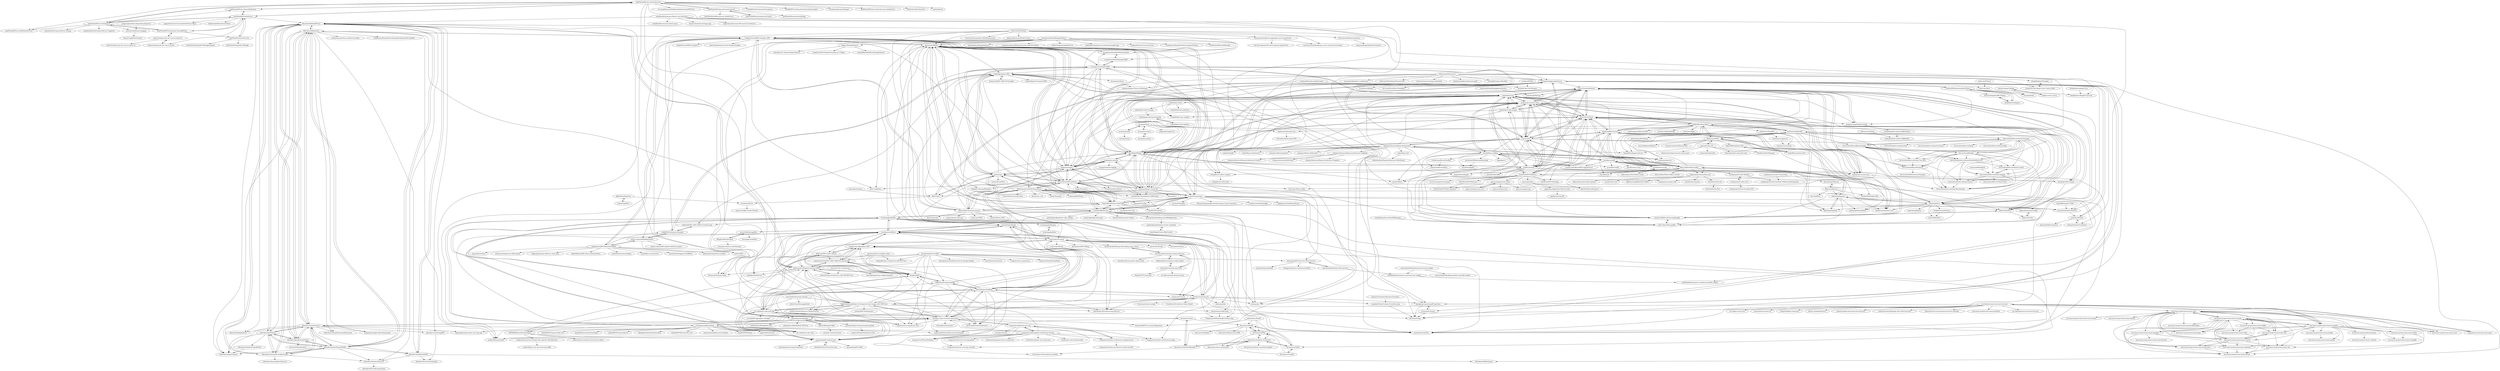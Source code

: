 digraph G {
"JonPSmith/EfCore.GenericServices" -> "JonPSmith/EfCore.GenericBizRunner"
"JonPSmith/EfCore.GenericServices" -> "JonPSmith/EfCore.TestSupport"
"JonPSmith/EfCore.GenericServices" -> "mo-esmp/DynamicRoleBasedAuthorizationNETCore" ["e"=1]
"JonPSmith/EfCore.GenericServices" -> "threenine/Threenine.Data" ["e"=1]
"JonPSmith/EfCore.GenericServices" -> "TanvirArjel/EFCore.GenericRepository" ["e"=1]
"JonPSmith/EfCore.GenericServices" -> "JonPSmith/PermissionAccessControl2"
"JonPSmith/EfCore.GenericServices" -> "JonPSmith/EfCoreInAction"
"JonPSmith/EfCore.GenericServices" -> "Giorgi/EntityFramework.Exceptions" ["e"=1]
"JonPSmith/EfCore.GenericServices" -> "JonPSmith/EfCore.SoftDeleteServices"
"JonPSmith/EfCore.GenericServices" -> "VahidN/EFCoreSecondLevelCacheInterceptor" ["e"=1]
"JonPSmith/EfCore.GenericServices" -> "proudmonkey/AutoWrapper" ["e"=1]
"JonPSmith/EfCore.GenericServices" -> "JonPSmith/EfCore.GenericServices.AspNetCore"
"JonPSmith/EfCore.GenericServices" -> "ardalis/CleanArchitecture.WorkerService" ["e"=1]
"JonPSmith/EfCore.GenericServices" -> "NetDevPack/NetDevPack" ["e"=1]
"JonPSmith/EfCore.GenericServices" -> "ardalis/Result" ["e"=1]
"devmentors/NPay" -> "devmentors/modular-framework"
"devmentors/NPay" -> "devmentors/micro-framework"
"devmentors/NPay" -> "devmentors/FeedR"
"exceptionnotfound/DesignPatterns" -> "exceptionnotfound/SampleCQRS"
"exceptionnotfound/DesignPatterns" -> "exceptionnotfound/DotNetCqrsDemo"
"exceptionnotfound/DesignPatterns" -> "abishekaditya/DesignPatterns" ["e"=1]
"exceptionnotfound/DesignPatterns" -> "gautema/CQRSlite"
"exceptionnotfound/DesignPatterns" -> "exceptionnotfound/RespositoryServicePatternDemo"
"exceptionnotfound/DesignPatterns" -> "beginor/DesignPatterns"
"exceptionnotfound/DesignPatterns" -> "ardalis/OrganizingAspNetCore" ["e"=1]
"exceptionnotfound/DesignPatterns" -> "ardalis/ddd-guestbook" ["e"=1]
"exceptionnotfound/DesignPatterns" -> "rafaelfgx/DotNetCore" ["e"=1]
"exceptionnotfound/DesignPatterns" -> "gothinkster/aspnetcore-realworld-example-app" ["e"=1]
"exceptionnotfound/DesignPatterns" -> "jbogard/ContosoUniversityCore" ["e"=1]
"exceptionnotfound/DesignPatterns" -> "ivanpaulovich/clean-architecture-manga" ["e"=1]
"exceptionnotfound/DesignPatterns" -> "threenine/Threenine.Data" ["e"=1]
"exceptionnotfound/DesignPatterns" -> "exceptionnotfound/SortExtravaganzaCSharp"
"exceptionnotfound/DesignPatterns" -> "nbarbettini/BeautifulRestApi" ["e"=1]
"Lokad/lokad-cqrs" -> "mspnp/cqrs-journey-code"
"Lokad/lokad-cqrs" -> "Lokad/lokad-iddd-sample"
"Lokad/lokad-cqrs" -> "ncqrs/ncqrs"
"Lokad/lokad-cqrs" -> "joliver/EventStore"
"Lokad/lokad-cqrs" -> "joliver/CommonDomain"
"Lokad/lokad-cqrs" -> "beingtheworst/btw-samples"
"Lokad/lokad-cqrs" -> "MarkNijhof/Fohjin"
"Lokad/lokad-cqrs" -> "mspnp/cqrs-journey-doc"
"Lokad/lokad-cqrs" -> "gregoryyoung/Simple.Testing"
"Lokad/lokad-cqrs" -> "gregoryyoung/m-r"
"Lokad/lokad-cqrs" -> "NServiceBus/NServiceBus"
"Lokad/lokad-cqrs" -> "haf/Documently"
"Lokad/lokad-cqrs" -> "tyronegroves/SimpleCQRS"
"Lokad/lokad-cqrs" -> "Lokad/lokad-cqrs-samples"
"Lokad/lokad-cqrs" -> "Lokad/lokad-cloud"
"MarkNijhof/Fohjin" -> "gregoryyoung/m-r"
"MarkNijhof/Fohjin" -> "mspnp/cqrs-journey-code"
"MarkNijhof/Fohjin" -> "ncqrs/ncqrs"
"MarkNijhof/Fohjin" -> "Lokad/lokad-cqrs"
"MarkNijhof/Fohjin" -> "tyronegroves/SimpleCQRS"
"MarkNijhof/Fohjin" -> "joliver/EventStore"
"MarkNijhof/Fohjin" -> "edumentab/cqrs-starter-kit"
"MarkNijhof/Fohjin" -> "NEventStore/NEventStore"
"MarkNijhof/Fohjin" -> "gautema/CQRSlite"
"MarkNijhof/Fohjin" -> "etishor/CQRSEventSourcingSample"
"MarkNijhof/Fohjin" -> "VaughnVernon/IDDD_Samples_NET"
"MarkNijhof/Fohjin" -> "yreynhout/AggregateSource"
"MarkNijhof/Fohjin" -> "joliver/CommonDomain"
"MarkNijhof/Fohjin" -> "haf/Documently"
"MarkNijhof/Fohjin" -> "mspnp/cqrs-journey"
"gregoryyoung/m-r" -> "MarkNijhof/Fohjin"
"gregoryyoung/m-r" -> "gautema/CQRSlite"
"gregoryyoung/m-r" -> "NEventStore/NEventStore"
"gregoryyoung/m-r" -> "EventStore/EventStore" ["e"=1]
"gregoryyoung/m-r" -> "edumentab/cqrs-starter-kit"
"gregoryyoung/m-r" -> "Lokad/lokad-cqrs"
"gregoryyoung/m-r" -> "eventflow/EventFlow" ["e"=1]
"gregoryyoung/m-r" -> "VaughnVernon/IDDD_Samples_NET"
"gregoryyoung/m-r" -> "oskardudycz/EventSourcing.NetCore" ["e"=1]
"gregoryyoung/m-r" -> "mspnp/cqrs-journey-code"
"gregoryyoung/m-r" -> "MicrosoftArchive/cqrs-journey"
"gregoryyoung/m-r" -> "yreynhout/AggregateSource"
"gregoryyoung/m-r" -> "mspnp/cqrs-journey"
"gregoryyoung/m-r" -> "joliver/EventStore"
"gregoryyoung/m-r" -> "pjvds/ncqrs"
"pjvds/ncqrs" -> "gautema/CQRSlite"
"pjvds/ncqrs" -> "Chinchilla-Software-Com/CQRS"
"pjvds/ncqrs" -> "rasmus/EventFlow"
"pjvds/ncqrs" -> "tyronegroves/SimpleCQRS"
"pjvds/ncqrs" -> "NEventStore/NEventStore"
"pjvds/ncqrs" -> "d60/Cirqus"
"pjvds/ncqrs" -> "MicrosoftArchive/cqrs-journey"
"pjvds/ncqrs" -> "volak/Aggregates.NET"
"pjvds/ncqrs" -> "mspnp/cqrs-journey"
"tyronegroves/SimpleCQRS" -> "exceptionnotfound/SampleCQRS"
"tyronegroves/SimpleCQRS" -> "MarkNijhof/Fohjin"
"tyronegroves/SimpleCQRS" -> "ncqrs/ncqrs"
"tyronegroves/SimpleCQRS" -> "gautema/CQRSlite"
"tyronegroves/SimpleCQRS" -> "Lokad/lokad-cqrs"
"tyronegroves/SimpleCQRS" -> "exceptionnotfound/DotNetCqrsDemo"
"tyronegroves/SimpleCQRS" -> "sachabarber/SachaBarber.CQRS.Demo"
"tyronegroves/SimpleCQRS" -> "pjvds/ncqrs"
"tyronegroves/SimpleCQRS" -> "volak/Aggregates.NET"
"tyronegroves/SimpleCQRS" -> "NEventStore/NEventStore"
"tyronegroves/SimpleCQRS" -> "Chinchilla-Software-Com/CQRS"
"tyronegroves/SimpleCQRS" -> "yreynhout/AggregateSource"
"tyronegroves/SimpleCQRS" -> "etishor/CQRSEventSourcingSample"
"tyronegroves/SimpleCQRS" -> "gregoryyoung/m-r"
"VaughnVernon/IDDD_Samples_NET" -> "zkavtaskin/Domain-Driven-Design-Example" ["e"=1]
"VaughnVernon/IDDD_Samples_NET" -> "gregoryyoung/m-r"
"VaughnVernon/IDDD_Samples_NET" -> "VaughnVernon/IDDD_Samples" ["e"=1]
"VaughnVernon/IDDD_Samples_NET" -> "MarkNijhof/Fohjin"
"VaughnVernon/IDDD_Samples_NET" -> "andras-nemes/DDDSkeletonNet"
"VaughnVernon/IDDD_Samples_NET" -> "gautema/CQRSlite"
"VaughnVernon/IDDD_Samples_NET" -> "vkhorikov/DddInAction"
"VaughnVernon/IDDD_Samples_NET" -> "volak/DDD.Enterprise.Example"
"VaughnVernon/IDDD_Samples_NET" -> "ardalis/ddd-guestbook" ["e"=1]
"VaughnVernon/IDDD_Samples_NET" -> "thiagolunardi/MvcMusicStoreDDD"
"VaughnVernon/IDDD_Samples_NET" -> "edumentab/cqrs-starter-kit"
"VaughnVernon/IDDD_Samples_NET" -> "NEventStore/NEventStore"
"VaughnVernon/IDDD_Samples_NET" -> "eventflow/EventFlow" ["e"=1]
"VaughnVernon/IDDD_Samples_NET" -> "MicrosoftArchive/cqrs-journey"
"VaughnVernon/IDDD_Samples_NET" -> "rebus-org/Rebus" ["e"=1]
"ServiceStack/ServiceStack.Examples" -> "ServiceStack/SocialBootstrapApi"
"ServiceStack/ServiceStack.Examples" -> "ServiceStack/ServiceStack.UseCases"
"ServiceStack/ServiceStack.Examples" -> "ServiceStack/ServiceStack.Logging"
"ServiceStack/ServiceStack.Examples" -> "ServiceStack/ServiceStack.Extras"
"ServiceStack/ServiceStack.Examples" -> "ServiceStack/ServiceStack.Text" ["e"=1]
"ServiceStack/ServiceStack.Examples" -> "ServiceStack/Bundler"
"ServiceStack/ServiceStack.Examples" -> "ServiceStack/RazorRockstars"
"ServiceStack/ServiceStack.Examples" -> "ServiceStack/ServiceStack.RedisWebServices"
"ServiceStack/ServiceStack.Examples" -> "mythz/ScalingDotNET"
"ServiceStack/ServiceStack.Examples" -> "ServiceStack/ServiceStack.OrmLite" ["e"=1]
"ServiceStack/ServiceStack.Examples" -> "ServiceStack/ServiceStack" ["e"=1]
"ServiceStack/ServiceStack.Examples" -> "ServiceStack/ServiceStack.Contrib"
"ServiceStack/ServiceStack.Examples" -> "ServiceStack/ServiceStack.Redis" ["e"=1]
"ServiceStack/ServiceStack.Examples" -> "joliver/CommonDomain"
"ServiceStack/ServiceStack.Examples" -> "ServiceStack/ServiceStack.Benchmarks"
"micronaut-projects/micronaut-graphql" -> "micronaut-projects/micronaut-flyway"
"micronaut-projects/micronaut-graphql" -> "micronaut-projects/micronaut-elasticsearch"
"micronaut-projects/micronaut-graphql" -> "micronaut-projects/micronaut-sql"
"MicrosoftArchive/cqrs-journey" -> "pjvds/ncqrs"
"MicrosoftArchive/cqrs-journey" -> "gregoryyoung/m-r"
"MicrosoftArchive/cqrs-journey" -> "gautema/CQRSlite"
"MicrosoftArchive/cqrs-journey" -> "VaughnVernon/IDDD_Samples_NET"
"MicrosoftArchive/cqrs-journey" -> "Chinchilla-Software-Com/CQRS"
"MicrosoftArchive/cqrs-journey" -> "NEventStore/NEventStore"
"MicrosoftArchive/cqrs-journey" -> "yevhen/Streamstone"
"MicrosoftArchive/cqrs-journey" -> "MarkNijhof/Fohjin"
"MicrosoftArchive/cqrs-journey" -> "tyronegroves/SimpleCQRS"
"MicrosoftArchive/cqrs-journey" -> "etishor/Metrics.NET" ["e"=1]
"MicrosoftArchive/cqrs-journey" -> "eventflow/EventFlow" ["e"=1]
"MicrosoftArchive/cqrs-journey" -> "daxnet/Apworks" ["e"=1]
"MicrosoftArchive/cqrs-journey" -> "tangxuehua/Conference" ["e"=1]
"MicrosoftArchive/cqrs-journey" -> "tpierrain/CQRS" ["e"=1]
"lucabriguglia/Kledex" -> "Lutando/Akkatecture"
"lucabriguglia/Kledex" -> "twzhangyang/RestAirline"
"lucabriguglia/Kledex" -> "jacqueskang/EventSourcing"
"lucabriguglia/Kledex" -> "revoframework/Revo"
"lucabriguglia/Kledex" -> "oskardudycz/GoldenEye"
"lucabriguglia/Kledex" -> "volak/Aggregates.NET"
"lucabriguglia/Kledex" -> "lucabriguglia/Weapsy"
"lucabriguglia/Kledex" -> "volak/TodoMVC-DDD-CQRS-EventSourcing"
"lucabriguglia/Kledex" -> "eventflow/EventFlow" ["e"=1]
"lucabriguglia/Kledex" -> "gautema/CQRSlite"
"lucabriguglia/Kledex" -> "snatch-dev/Chronicle"
"lucabriguglia/Kledex" -> "mizrael/OpenSleigh"
"NEventStore/NEventStore" -> "gregoryyoung/m-r"
"NEventStore/NEventStore" -> "gautema/CQRSlite"
"NEventStore/NEventStore" -> "EventStore/EventStore" ["e"=1]
"NEventStore/NEventStore" -> "eventflow/EventFlow" ["e"=1]
"NEventStore/NEventStore" -> "MarkNijhof/Fohjin"
"NEventStore/NEventStore" -> "edumentab/cqrs-starter-kit"
"NEventStore/NEventStore" -> "SQLStreamStore/SQLStreamStore"
"NEventStore/NEventStore" -> "BrighterCommand/Brighter" ["e"=1]
"NEventStore/NEventStore" -> "yevhen/Streamstone"
"NEventStore/NEventStore" -> "Particular/NServiceBus" ["e"=1]
"NEventStore/NEventStore" -> "pjvds/ncqrs"
"NEventStore/NEventStore" -> "rebus-org/Rebus" ["e"=1]
"NEventStore/NEventStore" -> "JasperFx/marten" ["e"=1]
"NEventStore/NEventStore" -> "Lokad/lokad-cqrs"
"NEventStore/NEventStore" -> "Chinchilla-Software-Com/CQRS"
"vkhorikov/SpecPattern" -> "vkhorikov/SpecificationPattern"
"vkhorikov/SpecPattern" -> "vkhorikov/LegacyProjects"
"vkhorikov/SpecPattern" -> "vkhorikov/DatabaseUpgradeTool"
"vkhorikov/SpecPattern" -> "vkhorikov/DddAndEFCore"
"vkhorikov/SpecPattern" -> "vkhorikov/AnemicDomainModel"
"vkhorikov/SpecPattern" -> "vkhorikov/FuntionalPrinciplesCsharp"
"vkhorikov/SpecPattern" -> "vkhorikov/CqrsInPractice"
"charlessolar/TodoMVC-DDD-CQRS-EventSourcing" -> "charlessolar/eShopOnContainersDDD"
"charlessolar/TodoMVC-DDD-CQRS-EventSourcing" -> "charlessolar/Aggregates.NET"
"charlessolar/TodoMVC-DDD-CQRS-EventSourcing" -> "draphyz/DDD"
"micronaut-projects/micronaut-data" -> "micronaut-projects/micronaut-security"
"micronaut-projects/micronaut-data" -> "micronaut-projects/micronaut-test"
"micronaut-projects/micronaut-data" -> "micronaut-projects/micronaut-sql"
"micronaut-projects/micronaut-data" -> "micronaut-projects/micronaut-examples"
"micronaut-projects/micronaut-data" -> "micronaut-projects/micronaut-starter"
"micronaut-projects/micronaut-data" -> "micronaut-projects/micronaut-kafka"
"micronaut-projects/micronaut-data" -> "micronaut-projects/micronaut-openapi"
"micronaut-projects/micronaut-data" -> "micronaut-projects/micronaut-graphql"
"micronaut-projects/micronaut-data" -> "micronaut-projects/micronaut-micrometer"
"micronaut-projects/micronaut-data" -> "micronaut-projects/micronaut-kotlin"
"micronaut-projects/micronaut-data" -> "micronaut-projects/micronaut-kubernetes"
"micronaut-projects/micronaut-data" -> "micronaut-projects/micronaut-core" ["e"=1]
"micronaut-projects/micronaut-data" -> "micronaut-projects/micronaut-gradle-plugin"
"micronaut-projects/micronaut-data" -> "micronaut-projects/micronaut-grpc"
"micronaut-projects/micronaut-data" -> "micronaut-projects/micronaut-spring"
"JonasHavers/awesome-micronaut" -> "asc-lab/micronaut-microservices-poc"
"asc-lab/better-code-with-ddd" -> "asc-lab/dotnet-cqrs-intro"
"asc-lab/better-code-with-ddd" -> "itlibrium/DDD-starter-dotnet"
"asc-lab/better-code-with-ddd" -> "draphyz/DDD"
"asc-lab/better-code-with-ddd" -> "charlessolar/eShopOnContainersDDD"
"asc-lab/better-code-with-ddd" -> "fals/cqrs-clean-eventual-consistency"
"asc-lab/better-code-with-ddd" -> "mizrael/SuperSafeBank"
"asc-lab/better-code-with-ddd" -> "PacktPublishing/Hands-On-Domain-Driven-Design-with-.NET-Core"
"asc-lab/better-code-with-ddd" -> "asc-lab/ddd-aggregates-example"
"asc-lab/better-code-with-ddd" -> "devmentors/Cine"
"asc-lab/better-code-with-ddd" -> "falberthen/EcommerceDDD"
"asc-lab/better-code-with-ddd" -> "oskardudycz/GoldenEye"
"mspnp/cqrs-journey" -> "sachabarber/SachaBarber.CQRS.Demo"
"mspnp/cqrs-journey" -> "MarkNijhof/Fohjin"
"mspnp/cqrs-journey" -> "pjvds/ncqrs"
"mspnp/cqrs-journey" -> "edumentab/cqrs-starter-kit"
"mspnp/cqrs-journey" -> "Lokad/lokad-cqrs"
"mspnp/cqrs-journey" -> "mspnp/semantic-logging" ["e"=1]
"mspnp/cqrs-journey" -> "gregoryyoung/m-r"
"mspnp/cqrs-journey" -> "NEventStore/NEventStore"
"mspnp/cqrs-journey" -> "haf/Documently"
"phatboyg/Magnum" -> "phatboyg/MassTransit"
"phatboyg/Magnum" -> "joliver/NanoMessageBus"
"phatboyg/Magnum" -> "phatboyg/Stact"
"phatboyg/Magnum" -> "phatboyg/Topshelf"
"phatboyg/Magnum" -> "phatboyg/OdoyuleRules"
"JonPSmith/PermissionAccessControl2" -> "JonPSmith/PermissionAccessControl"
"JonPSmith/PermissionAccessControl2" -> "JonPSmith/PermissionsOnlyApp"
"JonPSmith/PermissionAccessControl2" -> "JonPSmith/EfCore.GenericServices"
"JonPSmith/PermissionAccessControl2" -> "JonPSmith/AuthPermissions.AspNetCore" ["e"=1]
"Particular/Workshop" -> "Particular/eShopOnContainers"
"Particular/Workshop" -> "mauroservienti/all-our-aggregates-are-wrong-demos"
"Particular/Workshop" -> "Particular/Presentation.MultiDimensional"
"Particular/Workshop" -> "mauroservienti/designing-a-ui-for-microservices-demos"
"Particular/Workshop" -> "asc-lab/better-code-with-ddd"
"Particular/Workshop" -> "UbiquitousAS/WorkshopEventSourcing"
"Particular/Workshop" -> "jbogard/AdventureWorksCosmos" ["e"=1]
"Particular/Workshop" -> "VaughnVernon/IDDD_Samples_NET"
"Particular/Workshop" -> "gregoryyoung/m-r"
"Particular/Workshop" -> "gautema/CQRSlite"
"Particular/Workshop" -> "Particular/NServiceBus" ["e"=1]
"andrewlock/asp-dot-net-core-in-action-2e" -> "andrewlock/asp-dot-net-core-in-action"
"andrewlock/asp-dot-net-core-in-action-2e" -> "andrewlock/asp-dot-net-core-in-action-3e"
"andrewlock/asp-dot-net-core-in-action-2e" -> "JonPSmith/EfCoreinAction-SecondEdition"
"zeromq/clrzmq4" -> "zeromq/netmq" ["e"=1]
"zeromq/clrzmq4" -> "zeromq/clrzmq"
"akkadotnet/Hyperion" -> "rogeralsing/Wire"
"akkadotnet/Hyperion" -> "evendotnet/Even"
"mauroservienti/all-our-aggregates-are-wrong-demos" -> "mauroservienti/designing-a-ui-for-microservices-demos"
"mauroservienti/all-our-aggregates-are-wrong-demos" -> "ServiceComposer/ServiceComposer.AspNetCore"
"mauroservienti/all-our-aggregates-are-wrong-demos" -> "alexeyzimarev/ddd-book"
"GreanTech/AtomEventStore" -> "yreynhout/Projac"
"volak/Aggregates.NET" -> "volak/DDD.Enterprise.Example"
"volak/Aggregates.NET" -> "dcomartin/DDD-CQRS-ES-Example"
"volak/Aggregates.NET" -> "volak/TodoMVC-DDD-CQRS-EventSourcing"
"volak/Aggregates.NET" -> "volak/eShopOnContainersDDD"
"volak/Aggregates.NET" -> "liquidprojections/LiquidProjections"
"volak/Aggregates.NET" -> "BitTacklr/Projac"
"volak/Aggregates.NET" -> "stoveproject/Stove"
"volak/Aggregates.NET" -> "yreynhout/AggregateSource"
"volak/Aggregates.NET" -> "yevhen/Streamstone"
"yevhen/Streamstone" -> "SQLStreamStore/SQLStreamStore"
"yevhen/Streamstone" -> "yreynhout/AggregateSource"
"yevhen/Streamstone" -> "yevhen/Orleankka" ["e"=1]
"yevhen/Streamstone" -> "volak/Aggregates.NET"
"yevhen/Streamstone" -> "GreanTech/AtomEventStore"
"yevhen/Streamstone" -> "jet/equinox" ["e"=1]
"yevhen/Streamstone" -> "NEventStore/NEventStore"
"yevhen/Streamstone" -> "Eveneum/Eveneum"
"yevhen/Streamstone" -> "liquidprojections/LiquidProjections"
"yevhen/Streamstone" -> "Lutando/Akkatecture"
"yevhen/Streamstone" -> "MerrionComputing/EventsSourcing-on-Azure-Functions"
"yevhen/Streamstone" -> "Chinchilla-Software-Com/CQRS"
"yevhen/Streamstone" -> "damianh/ProxyKit" ["e"=1]
"yevhen/Streamstone" -> "OrleansContrib/Orleankka" ["e"=1]
"yevhen/Streamstone" -> "aelij/AsyncFriendlyStackTrace"
"SQLStreamStore/SQLStreamStore" -> "BitTacklr/Projac"
"SQLStreamStore/SQLStreamStore" -> "yevhen/Streamstone"
"SQLStreamStore/SQLStreamStore" -> "jet/equinox" ["e"=1]
"SQLStreamStore/SQLStreamStore" -> "NEventStore/NEventStore"
"SQLStreamStore/SQLStreamStore" -> "yreynhout/AggregateSource"
"SQLStreamStore/SQLStreamStore" -> "revoframework/Revo"
"SQLStreamStore/SQLStreamStore" -> "Eventuous/eventuous"
"SQLStreamStore/SQLStreamStore" -> "JasperFx/jasper" ["e"=1]
"SQLStreamStore/SQLStreamStore" -> "Lutando/Akkatecture"
"SQLStreamStore/SQLStreamStore" -> "charlessolar/Aggregates.NET"
"SQLStreamStore/SQLStreamStore" -> "adamralph/bullseye" ["e"=1]
"SQLStreamStore/SQLStreamStore" -> "gautema/CQRSlite"
"SQLStreamStore/SQLStreamStore" -> "TurnerSoftware/CacheTower" ["e"=1]
"SQLStreamStore/SQLStreamStore" -> "damianh/ProxyKit" ["e"=1]
"SQLStreamStore/SQLStreamStore" -> "bleroy/lunr-core" ["e"=1]
"microsoftarchive/cqrs-journey" -> "asc-lab/dotnet-cqrs-intro"
"microsoftarchive/cqrs-journey" -> "jelster/CqrsMessagingTools"
"microsoftarchive/cqrs-journey" -> "PacktPublishing/Hands-On-Domain-Driven-Design-with-.NET-Core"
"vkhorikov/DddInAction" -> "vkhorikov/CqrsInPractice"
"vkhorikov/DddInAction" -> "vkhorikov/AnemicDomainModel"
"vkhorikov/DddInAction" -> "vkhorikov/DddAndEFCore"
"vkhorikov/DddInAction" -> "vkhorikov/SpecificationPattern"
"vkhorikov/DddInAction" -> "vkhorikov/FuntionalPrinciplesCsharp"
"vkhorikov/DddInAction" -> "vkhorikov/SpecPattern"
"vkhorikov/DddInAction" -> "vkhorikov/CSharpFunctionalExtensions" ["e"=1]
"vkhorikov/DddInAction" -> "VaughnVernon/IDDD_Samples_NET"
"vkhorikov/DddInAction" -> "ardalis/ddd-guestbook" ["e"=1]
"vkhorikov/DddInAction" -> "vkhorikov/LegacyProjects"
"vkhorikov/DddInAction" -> "vkhorikov/ValidationInDDD"
"vkhorikov/DddInAction" -> "ardalis/pluralsight-ddd-fundamentals" ["e"=1]
"vkhorikov/DddInAction" -> "matthewrenze/clean-architecture-demo" ["e"=1]
"vkhorikov/DddInAction" -> "PacktPublishing/Hands-On-Domain-Driven-Design-with-.NET-Core"
"vkhorikov/DddInAction" -> "julielerman/DomainDrivenDesignforDatabaseDrivenMind"
"ntxinh/AspNetCore-DDD" -> "charlessolar/TodoMVC-DDD-CQRS-EventSourcing"
"ntxinh/AspNetCore-DDD" -> "TanvirArjel/CleanArchitecture" ["e"=1]
"ntxinh/AspNetCore-DDD" -> "charlessolar/eShopOnContainersDDD"
"ntxinh/AspNetCore-DDD" -> "henriquelourente/Domain-Driven-Design-Sample"
"ntxinh/AspNetCore-DDD" -> "falberthen/EcommerceDDD"
"ntxinh/AspNetCore-DDD" -> "aspnetrun/run-aspnetcore-cqrs" ["e"=1]
"ntxinh/AspNetCore-DDD" -> "draphyz/DDD"
"ntxinh/AspNetCore-DDD" -> "ardalis/ddd-guestbook" ["e"=1]
"ntxinh/AspNetCore-DDD" -> "iayti/CleanArchitecture" ["e"=1]
"ntxinh/AspNetCore-DDD" -> "aspnetrun/run-aspnetcore" ["e"=1]
"ntxinh/AspNetCore-DDD" -> "Amitpnk/Onion-architecture-ASP.NET-Core" ["e"=1]
"ntxinh/AspNetCore-DDD" -> "PacktPublishing/Hands-On-Domain-Driven-Design-with-.NET-Core"
"ntxinh/AspNetCore-DDD" -> "hamed-shirbandi/TaskoMask" ["e"=1]
"ntxinh/AspNetCore-DDD" -> "fals/cqrs-clean-eventual-consistency"
"ntxinh/AspNetCore-DDD" -> "meysamhadeli/University-Microservices"
"ServiceStack/Bundler" -> "ServiceStack/SocialBootstrapApi"
"ServiceStack/Bundler" -> "ServiceStack/RazorRockstars"
"ServiceStack/Bundler" -> "ServiceStack/ServiceStack.Contrib"
"ServiceStack/Bundler" -> "ServiceStack/ServiceStack.UseCases"
"ServiceStack/Bundler" -> "ServiceStack/ServiceStack.Logging"
"ServiceStack/Bundler" -> "ServiceStack/ServiceStack.RedisWebServices"
"ServiceStack/Bundler" -> "ServiceStack/ServiceStack.Extras"
"ServiceStack/Bundler" -> "ServiceStack/ServiceStack.Examples"
"ServiceStack/Bundler" -> "ServiceStack/ServiceStack.Benchmarks"
"JonPSmith/EfCore.TestSupport" -> "JonPSmith/EfCoreInAction"
"JonPSmith/EfCore.TestSupport" -> "JonPSmith/EfCore.GenericServices"
"JonPSmith/EfCore.TestSupport" -> "JonPSmith/EfCore.SoftDeleteServices"
"JonPSmith/EfCore.TestSupport" -> "JonPSmith/EfCoreinAction-SecondEdition"
"JonPSmith/EfCore.TestSupport" -> "rgvlee/EntityFrameworkCore.Testing" ["e"=1]
"JonPSmith/EfCore.TestSupport" -> "martincostello/xunit-logging"
"JonPSmith/EfCore.TestSupport" -> "JonPSmith/EfCore.GenericBizRunner"
"JonPSmith/EfCore.TestSupport" -> "koenbeuk/EntityFrameworkCore.Triggered" ["e"=1]
"JonPSmith/EfCoreinAction-SecondEdition" -> "JonPSmith/EfCoreInAction"
"JonPSmith/EfCoreinAction-SecondEdition" -> "JonPSmith/EfCore.TestSupport"
"JonPSmith/EfCoreinAction-SecondEdition" -> "JonPSmith/GenericServices"
"JonPSmith/EfCoreinAction-SecondEdition" -> "andrewlock/asp-dot-net-core-in-action-2e"
"JonPSmith/GenericServices" -> "JonPSmith/SampleMvcWebApp"
"JonPSmith/GenericServices" -> "JonPSmith/SampleMvcWebAppComplex"
"JonPSmith/GenericServices" -> "JonPSmith/EfCoreInAction"
"sharparchitecture/Sharp-Architecture" -> "sharparchitecture/Sharp-Architecture-Cookbook"
"sharparchitecture/Sharp-Architecture" -> "codai/Sharp-Lite"
"sharparchitecture/Sharp-Architecture" -> "jagregory/fluent-nhibernate" ["e"=1]
"sharparchitecture/Sharp-Architecture" -> "ncqrs/ncqrs"
"sharparchitecture/Sharp-Architecture" -> "NServiceBus/NServiceBus"
"sharparchitecture/Sharp-Architecture" -> "Lokad/lokad-cqrs"
"sharparchitecture/Sharp-Architecture" -> "endjin/Templify"
"sharparchitecture/Sharp-Architecture" -> "sharparchitecture/Sharp-Architecture-Contrib"
"sharparchitecture/Sharp-Architecture" -> "mspnp/cqrs-journey-code"
"sharparchitecture/Sharp-Architecture" -> "SamSaffron/dapper-dot-net" ["e"=1]
"sharparchitecture/Sharp-Architecture" -> "codai/Sharp-Architecture"
"sharparchitecture/Sharp-Architecture" -> "schambers/fluentmigrator" ["e"=1]
"sharparchitecture/Sharp-Architecture" -> "ayende/RaccoonBlog"
"sharparchitecture/Sharp-Architecture" -> "MarkNijhof/Fohjin"
"sharparchitecture/Sharp-Architecture" -> "jbogard/AutoMapper" ["e"=1]
"charlessolar/eShopOnContainersDDD" -> "charlessolar/Aggregates.NET"
"charlessolar/eShopOnContainersDDD" -> "charlessolar/TodoMVC-DDD-CQRS-EventSourcing"
"charlessolar/eShopOnContainersDDD" -> "doctral/Clean-Architecture-with-ASP.NET-Core"
"charlessolar/eShopOnContainersDDD" -> "aspnetrun/run-aspnetcore-cqrs" ["e"=1]
"charlessolar/eShopOnContainersDDD" -> "draphyz/DDD"
"charlessolar/eShopOnContainersDDD" -> "TanvirArjel/CleanArchitecture" ["e"=1]
"charlessolar/eShopOnContainersDDD" -> "vkhorikov/DddAndEFCore"
"charlessolar/eShopOnContainersDDD" -> "rafaelfgx/DotNetCore" ["e"=1]
"charlessolar/eShopOnContainersDDD" -> "revoframework/Revo"
"charlessolar/eShopOnContainersDDD" -> "threenine/Threenine.Data" ["e"=1]
"revoframework/Revo" -> "charlessolar/Aggregates.NET"
"revoframework/Revo" -> "lucabriguglia/Kledex"
"revoframework/Revo" -> "SQLStreamStore/SQLStreamStore"
"revoframework/Revo" -> "charlessolar/eShopOnContainersDDD"
"revoframework/Revo" -> "rafaelfgx/DotNetCore" ["e"=1]
"revoframework/Revo" -> "aspnetrun/run-aspnetcore-cqrs" ["e"=1]
"revoframework/Revo" -> "Eventuous/eventuous"
"revoframework/Revo" -> "jacqueskang/EventSourcing"
"revoframework/Revo" -> "snatch-dev/Chronicle"
"revoframework/Revo" -> "mizrael/SuperSafeBank"
"revoframework/Revo" -> "eventflow/EventFlow" ["e"=1]
"revoframework/Revo" -> "mizrael/OpenSleigh"
"revoframework/Revo" -> "threenine/Threenine.Data" ["e"=1]
"revoframework/Revo" -> "ardalis/CleanArchitecture.WorkerService" ["e"=1]
"revoframework/Revo" -> "itlibrium/DDD-starter-dotnet"
"Lutando/Akkatecture" -> "eventflow/EventFlow" ["e"=1]
"Lutando/Akkatecture" -> "lucabriguglia/Kledex"
"Lutando/Akkatecture" -> "volak/Aggregates.NET"
"Lutando/Akkatecture" -> "Aaronontheweb/InMemoryCQRSReplication"
"Lutando/Akkatecture" -> "jet/equinox" ["e"=1]
"Lutando/Akkatecture" -> "yevhen/Streamstone"
"Lutando/Akkatecture" -> "SQLStreamStore/SQLStreamStore"
"Lutando/Akkatecture" -> "petabridge/akkadotnet-code-samples" ["e"=1]
"Lutando/Akkatecture" -> "jacqueskang/EventSourcing"
"Lutando/Akkatecture" -> "jet/propulsion" ["e"=1]
"Lutando/Akkatecture" -> "Chinchilla-Software-Com/CQRS"
"Lutando/Akkatecture" -> "gautema/CQRSlite"
"Lutando/Akkatecture" -> "NEventStore/NEventStore"
"Lutando/Akkatecture" -> "petabridge/akka-bootcamp" ["e"=1]
"Lutando/Akkatecture" -> "AsynkronIT/protoactor-dotnet" ["e"=1]
"Shuttle/shuttle-esb" -> "Shuttle/Shuttle.Esb"
"JonPSmith/EfCoreInAction" -> "JonPSmith/EfCoreinAction-SecondEdition"
"JonPSmith/EfCoreInAction" -> "JonPSmith/EfCore.GenericBizRunner"
"JonPSmith/EfCoreInAction" -> "JonPSmith/EfCore.TestSupport"
"JonPSmith/EfCoreInAction" -> "JonPSmith/EfCore.GenericServices"
"JonPSmith/EfCoreInAction" -> "JonPSmith/GenericServices"
"JonPSmith/EfCoreInAction" -> "andrewlock/asp-dot-net-core-in-action"
"JonPSmith/EfCoreInAction" -> "vkhorikov/DddAndEFCore"
"JonPSmith/EfCoreInAction" -> "jbogard/ContosoUniversityDotNetCore-Pages" ["e"=1]
"JonPSmith/EfCoreInAction" -> "RickStrahl/AlbumViewerVNext" ["e"=1]
"gautema/CQRSlite" -> "eventflow/EventFlow" ["e"=1]
"gautema/CQRSlite" -> "gregoryyoung/m-r"
"gautema/CQRSlite" -> "NEventStore/NEventStore"
"gautema/CQRSlite" -> "pjvds/ncqrs"
"gautema/CQRSlite" -> "MarkNijhof/Fohjin"
"gautema/CQRSlite" -> "tyronegroves/SimpleCQRS"
"gautema/CQRSlite" -> "Chinchilla-Software-Com/CQRS"
"gautema/CQRSlite" -> "BrighterCommand/Brighter" ["e"=1]
"gautema/CQRSlite" -> "edumentab/cqrs-starter-kit"
"gautema/CQRSlite" -> "exceptionnotfound/DotNetCqrsDemo"
"gautema/CQRSlite" -> "sachabarber/SachaBarber.CQRS.Demo"
"gautema/CQRSlite" -> "rebus-org/Rebus" ["e"=1]
"gautema/CQRSlite" -> "volak/Aggregates.NET"
"gautema/CQRSlite" -> "oskardudycz/EventSourcing.NetCore" ["e"=1]
"gautema/CQRSlite" -> "VaughnVernon/IDDD_Samples_NET"
"micronaut-projects/micronaut-kafka" -> "micronaut-projects/micronaut-redis"
"micronaut-projects/micronaut-kafka" -> "micronaut-projects/micronaut-test"
"micronaut-projects/micronaut-kafka" -> "micronaut-projects/micronaut-kubernetes"
"dcomartin/DDD-CQRS-ES-Example" -> "volak/Aggregates.NET"
"chucknorris/dropkick" -> "chucknorris/uppercut"
"chucknorris/dropkick" -> "chucknorris/warmup"
"thiagolunardi/MvcMusicStoreDDD" -> "andras-nemes/DDDSkeletonNet"
"thiagolunardi/MvcMusicStoreDDD" -> "andrebaltieri/room-booking"
"thiagolunardi/MvcMusicStoreDDD" -> "VaughnVernon/IDDD_Samples_NET"
"thiagolunardi/MvcMusicStoreDDD" -> "chsakell/mvcarchitecture" ["e"=1]
"thiagolunardi/MvcMusicStoreDDD" -> "timschreiber/DapperUnitOfWork" ["e"=1]
"thiagolunardi/MvcMusicStoreDDD" -> "polianadias/arquitetura-modelo"
"thiagolunardi/MvcMusicStoreDDD" -> "volak/DDD.Enterprise.Example"
"thiagolunardi/MvcMusicStoreDDD" -> "aspnet/MusicStore" ["e"=1]
"thiagolunardi/MvcMusicStoreDDD" -> "andreazevedo/petstore-ddd-csharp"
"thiagolunardi/MvcMusicStoreDDD" -> "markva/DDD"
"thiagolunardi/MvcMusicStoreDDD" -> "felipeolimpos/base-ddd-mvc-ef-ioc-proj"
"thiagolunardi/MvcMusicStoreDDD" -> "AlbertKellner/DDD_Basico_EduardoPires"
"jacqueskang/EventSourcing" -> "lucabriguglia/Kledex"
"jacqueskang/EventSourcing" -> "learningcom/Learning.EventStore"
"jacqueskang/EventSourcing" -> "SneakyPeet/EasyEventSourcing"
"jacqueskang/EventSourcing" -> "jacqueskang/EventBus"
"zeromq/zeromq3-x" -> "zeromq/zeromq2-x"
"zeromq/zeromq3-x" -> "zeromq/clrzmq"
"meysamhadeli/Airline-Microservices" -> "meysamhadeli/University-Microservices"
"meysamhadeli/Airline-Microservices" -> "mehdihadeli/ecommerce-microservices-sample"
"beginor/DesignPatterns" -> "tutsplus/SOLID-Design-Principles-in-C-Sharp"
"beginor/DesignPatterns" -> "meatballhat/HeadFirstDesignPatterns"
"beginor/DesignPatterns" -> "damirkusar/C-Sharp-Design-Patterns"
"d60/Cirqus" -> "yreynhout/AggregateSource"
"d60/Cirqus" -> "pjvds/ncqrs"
"d60/Cirqus" -> "evendotnet/Even"
"stoveproject/Stove" -> "osoykan/Autofac.Extras.IocManager"
"BEagle1984/silverback" -> "zarusz/SlimMessageBus"
"BEagle1984/silverback" -> "swisspost/common-web-frontend"
"ivanpaulovich/hexagonal-architecture-acerola" -> "ivanpaulovich/event-sourcing-jambo"
"ivanpaulovich/hexagonal-architecture-acerola" -> "ivanpaulovich/clean-architecture-webapi-ef-core"
"ivanpaulovich/hexagonal-architecture-acerola" -> "ivanpaulovich/dotnet-new-caju"
"ivanpaulovich/hexagonal-architecture-acerola" -> "CanerPatir/aspnet-core-clean-arch"
"ivanpaulovich/hexagonal-architecture-acerola" -> "ivanpaulovich/event-sourcing-castanha"
"ivanpaulovich/hexagonal-architecture-acerola" -> "ivanpaulovich/clean-architecture-manga" ["e"=1]
"ivanpaulovich/hexagonal-architecture-acerola" -> "ivanpaulovich/FluentMediator"
"ivanpaulovich/hexagonal-architecture-acerola" -> "draphyz/DDD"
"ivanpaulovich/hexagonal-architecture-acerola" -> "cloudnative-netcore/netcorekit" ["e"=1]
"ivanpaulovich/hexagonal-architecture-acerola" -> "ardalis/ddd-guestbook" ["e"=1]
"ivanpaulovich/hexagonal-architecture-acerola" -> "alesimoes/hexagonal-clean-architecture"
"ivanpaulovich/hexagonal-architecture-acerola" -> "fals/cqrs-clean-eventual-consistency"
"ayende/RaccoonBlog" -> "ayende/ravendb"
"ayende/RaccoonBlog" -> "PureKrome/RavenOverflow"
"ayende/RaccoonBlog" -> "joliver/EventStore"
"ayende/RaccoonBlog" -> "ayende/Macto"
"ayende/RaccoonBlog" -> "davybrion/Agatha"
"ayende/RaccoonBlog" -> "DarthFubuMVC/fubumvc"
"ayende/RaccoonBlog" -> "robashton/RavenGallery"
"ayende/RaccoonBlog" -> "robconery/massive" ["e"=1]
"ayende/RaccoonBlog" -> "mspnp/cqrs-journey-code"
"ayende/RaccoonBlog" -> "joliver/CommonDomain"
"ayende/RaccoonBlog" -> "davybrion/NHibernateWorkshop"
"ayende/RaccoonBlog" -> "danielcrenna/metrics-net" ["e"=1]
"ayende/RaccoonBlog" -> "ronnieoverby/RavenDB-Linqpad-Driver"
"ayende/RaccoonBlog" -> "ravendb/ravendb" ["e"=1]
"ayende/RaccoonBlog" -> "tekpub/mvc3"
"mizrael/SuperSafeBank" -> "mizrael/OpenSleigh"
"mizrael/SuperSafeBank" -> "madslundt/NetCoreMicroservicesSample" ["e"=1]
"mizrael/SuperSafeBank" -> "snatch-dev/Chronicle"
"mizrael/SuperSafeBank" -> "oskardudycz/EventSourcing.NetCore" ["e"=1]
"mizrael/SuperSafeBank" -> "Eventuous/eventuous"
"mizrael/SuperSafeBank" -> "revoframework/Revo"
"mizrael/SuperSafeBank" -> "snatch-dev/Convey" ["e"=1]
"mizrael/SuperSafeBank" -> "jacqueskang/EventSourcing"
"mizrael/SuperSafeBank" -> "fals/cqrs-clean-eventual-consistency"
"mizrael/SuperSafeBank" -> "falberthen/EcommerceDDD"
"mizrael/SuperSafeBank" -> "charlessolar/Aggregates.NET"
"mizrael/SuperSafeBank" -> "asc-lab/better-code-with-ddd"
"mizrael/SuperSafeBank" -> "charlessolar/TodoMVC-DDD-CQRS-EventSourcing"
"mizrael/SuperSafeBank" -> "OKTAYKIR/EventFlow.Example"
"mizrael/SuperSafeBank" -> "TanvirArjel/CleanArchitecture" ["e"=1]
"PacktPublishing/Hands-On-Domain-Driven-Design-with-.NET-Core" -> "charlessolar/eShopOnContainersDDD"
"PacktPublishing/Hands-On-Domain-Driven-Design-with-.NET-Core" -> "fals/cqrs-clean-eventual-consistency"
"PacktPublishing/Hands-On-Domain-Driven-Design-with-.NET-Core" -> "asc-lab/better-code-with-ddd"
"PacktPublishing/Hands-On-Domain-Driven-Design-with-.NET-Core" -> "vkhorikov/DddAndEFCore"
"PacktPublishing/Hands-On-Domain-Driven-Design-with-.NET-Core" -> "oskardudycz/EventSourcing.NetCore" ["e"=1]
"PacktPublishing/Hands-On-Domain-Driven-Design-with-.NET-Core" -> "ardalis/CleanArchitecture.WorkerService" ["e"=1]
"PacktPublishing/Hands-On-Domain-Driven-Design-with-.NET-Core" -> "aspnetrun/run-aspnetcore-cqrs" ["e"=1]
"PacktPublishing/Hands-On-Domain-Driven-Design-with-.NET-Core" -> "ardalis/ddd-guestbook" ["e"=1]
"PacktPublishing/Hands-On-Domain-Driven-Design-with-.NET-Core" -> "kgrzybek/sample-dotnet-core-cqrs-api" ["e"=1]
"PacktPublishing/Hands-On-Domain-Driven-Design-with-.NET-Core" -> "alexeyzimarev/ddd-book"
"PacktPublishing/Hands-On-Domain-Driven-Design-with-.NET-Core" -> "charlessolar/Aggregates.NET"
"PacktPublishing/Hands-On-Domain-Driven-Design-with-.NET-Core" -> "Eventuous/eventuous"
"PacktPublishing/Hands-On-Domain-Driven-Design-with-.NET-Core" -> "ardalis/DDD-NoDuplicates" ["e"=1]
"PacktPublishing/Hands-On-Domain-Driven-Design-with-.NET-Core" -> "revoframework/Revo"
"PacktPublishing/Hands-On-Domain-Driven-Design-with-.NET-Core" -> "mizrael/SuperSafeBank"
"vkhorikov/DatabaseUpgradeTool" -> "vkhorikov/LegacyProjects"
"VaughnVernon/Dotsero" -> "aliostad/BeeHive"
"hibernating-rhinos/rhino-esb" -> "hibernating-rhinos/rhino-queues"
"hibernating-rhinos/rhino-esb" -> "ayende/rhino-esb"
"hibernating-rhinos/rhino-esb" -> "BjRo/LearningRhinoServiceBus"
"hibernating-rhinos/rhino-esb" -> "ayende/rhino-queues"
"hibernating-rhinos/rhino-esb" -> "Shuttle/shuttle-esb"
"JonPSmith/PermissionAccessControl" -> "JonPSmith/PermissionAccessControl2"
"mikehadlow/EasyNetQ" -> "phatboyg/MassTransit"
"mikehadlow/EasyNetQ" -> "joliver/EventStore"
"mikehadlow/EasyNetQ" -> "danielcrenna/metrics-net" ["e"=1]
"mikehadlow/EasyNetQ" -> "mspnp/cqrs-journey-code"
"mikehadlow/EasyNetQ" -> "SamSaffron/dapper-dot-net" ["e"=1]
"mikehadlow/EasyNetQ" -> "phatboyg/Stact"
"mikehadlow/EasyNetQ" -> "joliver/CommonDomain"
"mikehadlow/EasyNetQ" -> "vanthoainguyen/Burrow.NET"
"mikehadlow/EasyNetQ" -> "Mpdreamz/NEST"
"mikehadlow/EasyNetQ" -> "mythz/ScalingDotNET"
"mikehadlow/EasyNetQ" -> "michael-wolfenden/Polly" ["e"=1]
"mikehadlow/EasyNetQ" -> "robconery/biggy" ["e"=1]
"mikehadlow/EasyNetQ" -> "chucknorris/dropkick"
"mikehadlow/EasyNetQ" -> "robconery/massive" ["e"=1]
"mikehadlow/EasyNetQ" -> "odeheurles/Disruptor-net"
"Chinchilla-Software-Com/CQRS" -> "pjvds/ncqrs"
"Chinchilla-Software-Com/CQRS" -> "gautema/CQRSlite"
"Chinchilla-Software-Com/CQRS" -> "jonsequitur/Its.Cqrs"
"Chinchilla-Software-Com/CQRS" -> "volak/Aggregates.NET"
"Chinchilla-Software-Com/CQRS" -> "NEventStore/NEventStore"
"Chinchilla-Software-Com/CQRS" -> "yevhen/Streamstone"
"Chinchilla-Software-Com/CQRS" -> "tyronegroves/SimpleCQRS"
"Chinchilla-Software-Com/CQRS" -> "eventflow/EventFlow" ["e"=1]
"Chinchilla-Software-Com/CQRS" -> "Lutando/Akkatecture"
"Chinchilla-Software-Com/CQRS" -> "yreynhout/AggregateSource"
"Chinchilla-Software-Com/CQRS" -> "dasiths/NEventLite"
"Chinchilla-Software-Com/CQRS" -> "MicrosoftArchive/cqrs-journey"
"eulerfx/DDDInventoryItemFSharp" -> "thinkbeforecoding/m-r"
"eulerfx/DDDInventoryItemFSharp" -> "thinkbeforecoding/FsUno.Prod"
"eulerfx/DDDInventoryItemFSharp" -> "mastoj/LibAAS"
"eulerfx/DDDInventoryItemFSharp" -> "Thorium/SimpleCQRS-FSharp"
"eulerfx/DDDInventoryItemFSharp" -> "GreanTech/AtomEventStore"
"eulerfx/DDDInventoryItemFSharp" -> "yreynhout/AggregateSource"
"tamizhvendan/CafeApp" -> "mastoj/LibAAS"
"tamizhvendan/CafeApp" -> "haf/linux-intro-course"
"micronaut-projects/micronaut-profiles" -> "micronaut-projects/micronaut-guides"
"DynamicTranslator/DynamicTranslator" -> "osoykan/ProductContext-EventSourcing"
"zeromq/clrzmq" -> "odeheurles/Disruptor-net"
"zeromq/clrzmq" -> "zeromq/zeromq3-x"
"zeromq/clrzmq" -> "phatboyg/Stact"
"zeromq/clrzmq" -> "zeromq/clrzmq4"
"zeromq/clrzmq" -> "msgpack/msgpack-cli" ["e"=1]
"meysamhadeli/University-Microservices" -> "meysamhadeli/Airline-Microservices"
"meysamhadeli/University-Microservices" -> "grandnode/grandnode2" ["e"=1]
"meysamhadeli/University-Microservices" -> "thangchung/clean-architecture-dotnet" ["e"=1]
"pereiren/dotnet-template-onion" -> "draphyz/DDD"
"pereiren/dotnet-template-onion" -> "charlessolar/TodoMVC-DDD-CQRS-EventSourcing"
"pereiren/dotnet-template-onion" -> "Amitpnk/Onion-architecture-ASP.NET-Core" ["e"=1]
"pereiren/dotnet-template-onion" -> "ivanpaulovich/FluentMediator"
"ncqrs/ncqrs" -> "joliver/EventStore"
"ncqrs/ncqrs" -> "Lokad/lokad-cqrs"
"ncqrs/ncqrs" -> "mspnp/cqrs-journey-code"
"ncqrs/ncqrs" -> "joliver/CommonDomain"
"ncqrs/ncqrs" -> "MarkNijhof/Fohjin"
"ncqrs/ncqrs" -> "elliotritchie/NES"
"ncqrs/ncqrs" -> "tyronegroves/SimpleCQRS"
"ncqrs/ncqrs" -> "joliver/NanoMessageBus"
"ncqrs/ncqrs" -> "mspnp/cqrs-journey-doc"
"ncqrs/ncqrs" -> "phatboyg/MassTransit"
"ncqrs/ncqrs" -> "NServiceBus/NServiceBus"
"ncqrs/ncqrs" -> "haf/Documently"
"ncqrs/ncqrs" -> "Lokad/lokad-iddd-sample"
"ncqrs/ncqrs" -> "ayende/Macto"
"ncqrs/ncqrs" -> "sharparchitecture/Sharp-Architecture"
"phatboyg/Topshelf" -> "phatboyg/MassTransit"
"phatboyg/Topshelf" -> "phatboyg/Magnum"
"micronaut-projects/micronaut-kotlin" -> "micronaut-projects/micronaut-mongodb"
"micronaut-projects/micronaut-kotlin" -> "micronaut-projects/micronaut-flyway"
"castleproject/Castle.Transactions" -> "castleproject/Castle.Facilities.NHibernateIntegration"
"micronaut-projects/micronaut-examples" -> "micronaut-projects/micronaut-security"
"micronaut-projects/micronaut-examples" -> "micronaut-projects/micronaut-data"
"micronaut-projects/micronaut-examples" -> "micronaut-projects/micronaut-profiles"
"micronaut-projects/micronaut-examples" -> "micronaut-projects/micronaut-test"
"micronaut-projects/micronaut-examples" -> "micronaut-projects/micronaut-starter"
"micronaut-projects/micronaut-examples" -> "micronaut-projects/micronaut-guides"
"micronaut-projects/micronaut-examples" -> "micronaut-projects/micronaut-core" ["e"=1]
"micronaut-projects/micronaut-examples" -> "asc-lab/micronaut-microservices-poc"
"micronaut-projects/micronaut-examples" -> "micronaut-projects/micronaut-openapi"
"micronaut-projects/micronaut-examples" -> "micronaut-projects/micronaut-grpc"
"micronaut-projects/micronaut-examples" -> "micronaut-projects/micronaut-graphql"
"micronaut-projects/micronaut-examples" -> "JonasHavers/awesome-micronaut"
"micronaut-projects/micronaut-examples" -> "micronaut-projects/micronaut-kotlin"
"micronaut-projects/micronaut-examples" -> "micronaut-projects/micronaut-mongodb"
"micronaut-projects/micronaut-examples" -> "micronaut-projects/presentations"
"micronaut-projects/micronaut-starter" -> "micronaut-projects/micronaut-test"
"micronaut-projects/micronaut-starter" -> "micronaut-projects/micronaut-security"
"micronaut-projects/micronaut-starter" -> "micronaut-projects/micronaut-kubernetes"
"micronaut-projects/micronaut-starter" -> "micronaut-projects/micronaut-openapi"
"micronaut-projects/micronaut-starter" -> "micronaut-projects/micronaut-data"
"micronaut-projects/micronaut-starter" -> "micronaut-projects/micronaut-sql"
"NServiceBus/NServiceBus" -> "joliver/EventStore"
"NServiceBus/NServiceBus" -> "NServiceBus/NServiceBus-Contrib"
"NServiceBus/NServiceBus" -> "phatboyg/MassTransit"
"NServiceBus/NServiceBus" -> "joliver/CommonDomain"
"NServiceBus/NServiceBus" -> "Lokad/lokad-cqrs"
"NServiceBus/NServiceBus" -> "ncqrs/ncqrs"
"NServiceBus/NServiceBus" -> "phatboyg/Topshelf"
"NServiceBus/NServiceBus" -> "phatboyg/Stact"
"NServiceBus/NServiceBus" -> "hibernating-rhinos/rhino-esb"
"NServiceBus/NServiceBus" -> "kayak/kayak" ["e"=1]
"NServiceBus/NServiceBus" -> "DarthFubuMVC/fubumvc"
"NServiceBus/NServiceBus" -> "castleproject/Castle.Windsor"
"NServiceBus/NServiceBus" -> "joliver/NanoMessageBus"
"NServiceBus/NServiceBus" -> "jbogard/AutoMapper" ["e"=1]
"NServiceBus/NServiceBus" -> "sharparchitecture/Sharp-Architecture"
"danielHalan/ServiceBusMQManager" -> "joliver/NanoMessageBus"
"pengweiqhca/Xunit.DependencyInjection" -> "martincostello/xunit-logging"
"devmentors/Confab" -> "devmentors/modular-framework"
"devmentors/Confab" -> "devmentors/NPay"
"devmentors/Confab" -> "devmentors/Inflow"
"devmentors/modular-framework" -> "devmentors/NPay"
"devmentors/modular-framework" -> "devmentors/Inflow"
"devmentors/modular-framework" -> "devmentors/modular-monolith-template"
"devmentors/modular-framework" -> "devmentors/ModularMonolith"
"devmentors/modular-framework" -> "devmentors/micro-framework"
"falberthen/EcommerceDDD" -> "aspnetrun/run-aspnetcore-cqrs" ["e"=1]
"falberthen/EcommerceDDD" -> "draphyz/DDD"
"falberthen/EcommerceDDD" -> "charlessolar/Aggregates.NET"
"falberthen/EcommerceDDD" -> "TanvirArjel/CleanArchitecture" ["e"=1]
"falberthen/EcommerceDDD" -> "mizrael/SuperSafeBank"
"derickbailey/Albacore" -> "Albacore/albacore"
"DarthFubuMVC/fubumvc" -> "ayende/RaccoonBlog"
"DarthFubuMVC/fubumvc" -> "DarthFubuMVC/htmltags" ["e"=1]
"DarthFubuMVC/fubumvc" -> "NServiceBus/NServiceBus"
"DarthFubuMVC/fubumvc" -> "DarthFubuMVC/fubucore"
"DarthFubuMVC/fubumvc" -> "ayende/Macto"
"DarthFubuMVC/fubumvc" -> "phatboyg/MassTransit"
"DarthFubuMVC/fubumvc" -> "DarthFubuMVC/fubuvalidation"
"DarthFubuMVC/fubumvc" -> "joliver/EventStore"
"DarthFubuMVC/fubumvc" -> "openrasta/openrasta-stable"
"DarthFubuMVC/fubumvc" -> "derickbailey/Albacore"
"DarthFubuMVC/fubumvc" -> "structuremap/structuremap" ["e"=1]
"DarthFubuMVC/fubumvc" -> "amirrajan/Oak"
"DarthFubuMVC/fubumvc" -> "ncqrs/ncqrs"
"openrasta/openrasta-stable" -> "openrasta/openrasta-core"
"openrasta/openrasta-stable" -> "openrasta/openrasta"
"openrasta/openrasta-stable" -> "openrasta/openwrap"
"oskardudycz/GoldenEye" -> "lucabriguglia/Kledex"
"oskardudycz/GoldenEye" -> "OpenCQRS/OpenCQRS"
"oskardudycz/GoldenEye" -> "oskardudycz/WebApiWith.NET"
"oskardudycz/GoldenEye" -> "oskardudycz/WebApiWith.NETCore" ["e"=1]
"oskardudycz/GoldenEye" -> "mysticmind/mysticmind-postgresembed"
"oskardudycz/GoldenEye" -> "jacqueskang/EventSourcing"
"ayende/ravendb" -> "ayende/RaccoonBlog"
"ayende/ravendb" -> "danielcrenna/metrics-net" ["e"=1]
"ayende/ravendb" -> "sibartlett/RavenBurgerCo"
"ayende/ravendb" -> "ayende/rhino-mocks"
"ayende/ravendb" -> "mspnp/cqrs-journey-code"
"ayende/ravendb" -> "ravendb/ravendb" ["e"=1]
"ayende/ravendb" -> "ayende/raven.voron"
"ayende/ravendb" -> "NServiceBus/NServiceBus"
"ayende/ravendb" -> "ronnieoverby/RavenDB-Linqpad-Driver"
"rogeralsing/Wire" -> "akkadotnet/Hyperion"
"JonPSmith/EfCore.GenericBizRunner" -> "JonPSmith/EfCore.GenericServices"
"JonPSmith/EfCore.GenericBizRunner" -> "JonPSmith/EfCoreInAction"
"Yegoroff/PlainElastic.Net" -> "medcl/ElasticSearch.Net"
"formosatek/dotliquid" -> "ServiceStack/ServiceStack.Logging"
"codai/Sharp-Lite" -> "yellowfeather/SharpArchitecture-MultiTenant"
"sharparchitecture/Sharp-Architecture-Cookbook" -> "sharparchitecture/Northwind"
"sharparchitecture/Sharp-Architecture-Cookbook" -> "sharparchitecture/Sharp-Architecture-Template"
"sharparchitecture/Sharp-Architecture-Cookbook" -> "sharparchitecture/Sharp-Architecture-Contrib"
"twzhangyang/RestAirline" -> "MongkonEiadon/VehicleTracker"
"twzhangyang/RestAirline" -> "lucabriguglia/Kledex"
"twzhangyang/RestAirline" -> "madslundt/NetCoreMicroservicesSample" ["e"=1]
"twzhangyang/RestAirline" -> "VahidN/DNTPersianUtils.Core" ["e"=1]
"twzhangyang/RestAirline" -> "fals/cqrs-clean-eventual-consistency"
"twzhangyang/RestAirline" -> "iamxiaozhuang/MicroserviceDemo" ["e"=1]
"twzhangyang/RestAirline" -> "VahidN/DNTIdentity" ["e"=1]
"twzhangyang/RestAirline" -> "jijiechen/dotnetclub" ["e"=1]
"twzhangyang/RestAirline" -> "revoframework/Revo"
"twzhangyang/RestAirline" -> "eventflow/EventFlow" ["e"=1]
"twzhangyang/RestAirline" -> "VahidN/DNTCommon.Web.Core" ["e"=1]
"twzhangyang/RestAirline" -> "alugili/ModernArchitectureShop" ["e"=1]
"twzhangyang/RestAirline" -> "OKTAYKIR/EventFlow.Example"
"twzhangyang/RestAirline" -> "rabbal/DNTFrameworkCore" ["e"=1]
"ayende/rhino-mocks" -> "hibernating-rhinos/rhino-mocks"
"ayende/rhino-mocks" -> "ayende/ravendb"
"snatch-dev/Chronicle" -> "snatch-dev/Ntrada" ["e"=1]
"snatch-dev/Chronicle" -> "snatch-dev/Convey" ["e"=1]
"snatch-dev/Chronicle" -> "mizrael/OpenSleigh"
"snatch-dev/Chronicle" -> "devmentors/Pacco" ["e"=1]
"snatch-dev/Chronicle" -> "snatch-dev/Pactify"
"snatch-dev/Chronicle" -> "mizrael/SuperSafeBank"
"snatch-dev/Chronicle" -> "revoframework/Revo"
"snatch-dev/Chronicle" -> "charlessolar/Aggregates.NET"
"snatch-dev/Chronicle" -> "berndruecker/flowing-trip-booking-saga-c-sharp"
"snatch-dev/Chronicle" -> "devmentors/Inflow"
"snatch-dev/Chronicle" -> "devmentors/DNC-DShop" ["e"=1]
"snatch-dev/Chronicle" -> "jacqueskang/EventSourcing"
"LogosBible/Logos.Utility" -> "GreanTech/AtomEventStore"
"apache/lucene.net" -> "themotleyfool/Lucene.Net.Linq"
"apache/lucene.net" -> "NielsKuhnel/NrtManager"
"apache/lucene.net" -> "Mpdreamz/NEST"
"apache/lucene.net" -> "elasticsearch/elasticsearch-cloud-azure"
"apache/lucene.net" -> "synhershko/Spatial4n"
"vkhorikov/SpecificationPattern" -> "vkhorikov/SpecPattern"
"vkhorikov/SpecificationPattern" -> "vkhorikov/CqrsInPractice"
"vkhorikov/SpecificationPattern" -> "vkhorikov/AnemicDomainModel"
"vkhorikov/SpecificationPattern" -> "vkhorikov/DddInAction"
"vkhorikov/SpecificationPattern" -> "vkhorikov/DddAndEFCore"
"vkhorikov/SpecificationPattern" -> "jnicolau/NSpecifications"
"Softwarepark/exercises" -> "thinkbeforecoding/FsUno.Prod"
"Softwarepark/exercises" -> "jet/equinox" ["e"=1]
"Softwarepark/exercises" -> "wwerner/event-storming-cheatsheet" ["e"=1]
"Softwarepark/exercises" -> "ylorph/RandomThoughts"
"Softwarepark/exercises" -> "yreynhout/AggregateSource"
"Softwarepark/exercises" -> "yevhen/Streamstone"
"Softwarepark/exercises" -> "jakubnabrdalik/architecture-guild" ["e"=1]
"Softwarepark/exercises" -> "Lavinski/Enexure.MicroBus" ["e"=1]
"Softwarepark/exercises" -> "SQLStreamStore/SQLStreamStore"
"Softwarepark/exercises" -> "ylorph/The-Inevitable-Event-Centric-Book"
"Softwarepark/exercises" -> "cezarypiatek/polish-it-conferences" ["e"=1]
"Softwarepark/exercises" -> "Particular/Workshop.Microservices" ["e"=1]
"ServiceStack/SocialBootstrapApi" -> "ServiceStack/RazorRockstars"
"ServiceStack/SocialBootstrapApi" -> "ServiceStack/Bundler"
"ServiceStack/SocialBootstrapApi" -> "ServiceStack/ServiceStack.Extras"
"ServiceStack/SocialBootstrapApi" -> "ServiceStack/ServiceStack.RedisWebServices"
"ServiceStack/SocialBootstrapApi" -> "ServiceStack/ServiceStack.UseCases"
"ServiceStack/SocialBootstrapApi" -> "ServiceStack/ServiceStack.Examples"
"ServiceStack/SocialBootstrapApi" -> "ServiceStack/ServiceStack.Benchmarks"
"martincostello/xunit-logging" -> "SimonCropp/XunitContext"
"edumentab/cqrs-starter-kit" -> "MarkNijhof/Fohjin"
"edumentab/cqrs-starter-kit" -> "gregoryyoung/m-r"
"edumentab/cqrs-starter-kit" -> "gautema/CQRSlite"
"edumentab/cqrs-starter-kit" -> "NEventStore/NEventStore"
"edumentab/cqrs-starter-kit" -> "yreynhout/AggregateSource"
"edumentab/cqrs-starter-kit" -> "mspnp/cqrs-journey"
"edumentab/cqrs-starter-kit" -> "mspnp/cqrs-journey-code"
"edumentab/cqrs-starter-kit" -> "Lokad/lokad-cqrs"
"edumentab/cqrs-starter-kit" -> "sachabarber/SachaBarber.CQRS.Demo"
"edumentab/cqrs-starter-kit" -> "VaughnVernon/IDDD_Samples_NET"
"edumentab/cqrs-starter-kit" -> "d60/Cirqus"
"edumentab/cqrs-starter-kit" -> "dasiths/NEventLite"
"edumentab/cqrs-starter-kit" -> "volak/Aggregates.NET"
"edumentab/cqrs-starter-kit" -> "aliostad/m-r"
"edumentab/cqrs-starter-kit" -> "tyronegroves/SimpleCQRS"
"vkhorikov/AnemicDomainModel" -> "vkhorikov/DddInAction"
"vkhorikov/AnemicDomainModel" -> "vkhorikov/DddAndEFCore"
"vkhorikov/AnemicDomainModel" -> "vkhorikov/CqrsInPractice"
"vkhorikov/AnemicDomainModel" -> "vkhorikov/LegacyProjects"
"vkhorikov/AnemicDomainModel" -> "vkhorikov/SpecPattern"
"vkhorikov/AnemicDomainModel" -> "vkhorikov/SpecificationPattern"
"vkhorikov/AnemicDomainModel" -> "vkhorikov/FuntionalPrinciplesCsharp"
"vkhorikov/AnemicDomainModel" -> "vkhorikov/CleanArchitecture"
"vkhorikov/AnemicDomainModel" -> "vkhorikov/ValidationInDDD"
"vkhorikov/CqrsInPractice" -> "vkhorikov/DddInAction"
"vkhorikov/CqrsInPractice" -> "vkhorikov/AnemicDomainModel"
"vkhorikov/CqrsInPractice" -> "vkhorikov/DddAndEFCore"
"vkhorikov/CqrsInPractice" -> "vkhorikov/FuntionalPrinciplesCsharp"
"vkhorikov/CqrsInPractice" -> "vkhorikov/SpecificationPattern"
"vkhorikov/CqrsInPractice" -> "vkhorikov/SpecPattern"
"vkhorikov/CqrsInPractice" -> "vkhorikov/LegacyProjects"
"vkhorikov/CqrsInPractice" -> "vkhorikov/ValidationInDDD"
"vkhorikov/CqrsInPractice" -> "vkhorikov/CSharpFunctionalExtensions" ["e"=1]
"vkhorikov/CqrsInPractice" -> "ardalis/pluralsight-ddd-fundamentals" ["e"=1]
"vkhorikov/CqrsInPractice" -> "fals/cqrs-clean-eventual-consistency"
"vkhorikov/CqrsInPractice" -> "kgrzybek/sample-dotnet-core-cqrs-api" ["e"=1]
"vkhorikov/CqrsInPractice" -> "vkhorikov/BridgePattern"
"vkhorikov/CqrsInPractice" -> "asc-lab/dotnet-cqrs-intro"
"vkhorikov/CqrsInPractice" -> "vkhorikov/UnitTestingPPP"
"vkhorikov/FuntionalPrinciplesCsharp" -> "vkhorikov/SpecPattern"
"vkhorikov/FuntionalPrinciplesCsharp" -> "vkhorikov/CqrsInPractice"
"vkhorikov/FuntionalPrinciplesCsharp" -> "vkhorikov/ImmutableArchitecture"
"vkhorikov/FuntionalPrinciplesCsharp" -> "vkhorikov/CleanArchitecture"
"vkhorikov/FuntionalPrinciplesCsharp" -> "vkhorikov/DddInAction"
"vkhorikov/FuntionalPrinciplesCsharp" -> "vkhorikov/DddAndEFCore"
"vkhorikov/FuntionalPrinciplesCsharp" -> "vkhorikov/AnemicDomainModel"
"Particular/eShopOnContainers" -> "yang-xiaodong/eShopOnContainers"
"phatboyg/MassTransit" -> "phatboyg/Topshelf"
"phatboyg/MassTransit" -> "joliver/EventStore"
"phatboyg/MassTransit" -> "phatboyg/Magnum"
"phatboyg/MassTransit" -> "mikehadlow/EasyNetQ"
"phatboyg/MassTransit" -> "NServiceBus/NServiceBus"
"phatboyg/MassTransit" -> "ncqrs/ncqrs"
"phatboyg/MassTransit" -> "kayak/kayak" ["e"=1]
"phatboyg/MassTransit" -> "phatboyg/OdoyuleRules"
"phatboyg/MassTransit" -> "joliver/CommonDomain"
"phatboyg/MassTransit" -> "Lokad/lokad-cqrs"
"phatboyg/MassTransit" -> "DarthFubuMVC/fubumvc"
"phatboyg/MassTransit" -> "hibernating-rhinos/rhino-esb"
"phatboyg/MassTransit" -> "DarthFubuMVC/htmltags" ["e"=1]
"phatboyg/MassTransit" -> "phatboyg/Stact"
"lucabriguglia/Atles" -> "lucabriguglia/Weapsy"
"AMalininHere/camunda-worker-dotnet" -> "berndruecker/camunda-csharp-showcase"
"AMalininHere/camunda-worker-dotnet" -> "jlucansky/Camunda.Api.Client"
"mizrael/OpenSleigh" -> "mizrael/SuperSafeBank"
"mizrael/OpenSleigh" -> "snatch-dev/Chronicle"
"mizrael/OpenSleigh" -> "zarusz/SlimMessageBus"
"mizrael/OpenSleigh" -> "revoframework/Revo"
"mizrael/OpenSleigh" -> "snatch-dev/Convey" ["e"=1]
"mehdihadeli/ecommerce-microservices-sample" -> "mehdihadeli/ecommerce-modular-monolith-sample"
"fals/cqrs-clean-eventual-consistency" -> "TanvirArjel/CleanArchitecture" ["e"=1]
"fals/cqrs-clean-eventual-consistency" -> "PacktPublishing/Hands-On-Domain-Driven-Design-with-.NET-Core"
"fals/cqrs-clean-eventual-consistency" -> "mizrael/SuperSafeBank"
"fals/cqrs-clean-eventual-consistency" -> "GaProgMan/OnionArch"
"fals/cqrs-clean-eventual-consistency" -> "twzhangyang/RestAirline"
"fals/cqrs-clean-eventual-consistency" -> "asc-lab/better-code-with-ddd"
"fals/cqrs-clean-eventual-consistency" -> "aspnetrun/run-aspnetcore-cqrs" ["e"=1]
"fals/cqrs-clean-eventual-consistency" -> "revoframework/Revo"
"fals/cqrs-clean-eventual-consistency" -> "ivanpaulovich/dotnet-new-caju"
"fals/cqrs-clean-eventual-consistency" -> "madslundt/NetCoreMicroservicesSample" ["e"=1]
"fals/cqrs-clean-eventual-consistency" -> "vkhorikov/CqrsInPractice"
"fals/cqrs-clean-eventual-consistency" -> "lucabriguglia/Kledex"
"fals/cqrs-clean-eventual-consistency" -> "ivanpaulovich/clean-architecture-manga" ["e"=1]
"fals/cqrs-clean-eventual-consistency" -> "TanvirArjel/EFCore.GenericRepository" ["e"=1]
"fals/cqrs-clean-eventual-consistency" -> "charlessolar/eShopOnContainersDDD"
"devmentors/PackIT" -> "devmentors/FeedR"
"devmentors/PackIT" -> "devmentors/NPay"
"devmentors/PackIT" -> "devmentors/ModularMonolith"
"devmentors/PackIT" -> "devmentors/modular-framework"
"ServiceStack/ServiceStack.Contrib" -> "ServiceStack/ServiceStack.Logging"
"ServiceStack/ServiceStack.Contrib" -> "ServiceStack/ServiceStack.Benchmarks"
"nuyonu/N-Tier-Architecture" -> "sinantok/aspnetcore-webapi-template"
"nuyonu/N-Tier-Architecture" -> "doctral/Clean-Architecture-with-ASP.NET-Core"
"Aaronontheweb/InMemoryCQRSReplication" -> "petabridge/akkadotnet-cluster-workshop"
"evendotnet/Even" -> "cgstevens/Akka.Cluster.Monitor"
"petabridge/Cluster.WebCrawler" -> "petabridge/akkadotnet-cluster-workshop"
"vkhorikov/DddAndEFCore" -> "vkhorikov/AnemicDomainModel"
"vkhorikov/DddAndEFCore" -> "vkhorikov/CqrsInPractice"
"vkhorikov/DddAndEFCore" -> "vkhorikov/ValidationInDDD"
"vkhorikov/DddAndEFCore" -> "vkhorikov/SpecPattern"
"vkhorikov/DddAndEFCore" -> "vkhorikov/LegacyProjects"
"vkhorikov/DddAndEFCore" -> "vkhorikov/DddInAction"
"vkhorikov/DddAndEFCore" -> "vkhorikov/FuntionalPrinciplesCsharp"
"vkhorikov/DddAndEFCore" -> "charlessolar/eShopOnContainersDDD"
"vkhorikov/DddAndEFCore" -> "vkhorikov/SpecificationPattern"
"vkhorikov/DddAndEFCore" -> "vkhorikov/BridgePattern"
"vkhorikov/DddAndEFCore" -> "vkhorikov/CleanArchitecture"
"vkhorikov/DddAndEFCore" -> "vkhorikov/UnitTestingPPP"
"vkhorikov/DddAndEFCore" -> "vkhorikov/DddWorkshop"
"zarusz/SlimMessageBus" -> "BEagle1984/silverback"
"zarusz/SlimMessageBus" -> "mizrael/OpenSleigh"
"zarusz/SlimMessageBus" -> "christopherread/Obvs"
"mythz/ScalingDotNET" -> "ServiceStack/SocialBootstrapApi"
"mythz/ScalingDotNET" -> "mikehadlow/EasyNetQ"
"mythz/ScalingDotNET" -> "ServiceStack/ServiceStack.Examples"
"mythz/ScalingDotNET" -> "danielcrenna/metrics-net" ["e"=1]
"mythz/ScalingDotNET" -> "ServiceStack/ServiceStack.Logging"
"mythz/ScalingDotNET" -> "SamSaffron/dapper-dot-net" ["e"=1]
"mythz/ScalingDotNET" -> "robconery/massive" ["e"=1]
"mythz/ScalingDotNET" -> "Mpdreamz/NEST"
"mythz/ScalingDotNET" -> "johnsheehan/RestSharp" ["e"=1]
"mythz/ScalingDotNET" -> "ServiceStack/ServiceStack.RedisWebServices"
"mythz/ScalingDotNET" -> "joliver/EventStore"
"mythz/ScalingDotNET" -> "ServiceStack/RazorRockstars"
"mehdihadeli/awesome-dotnet-core-education" -> "mehdihadeli/awesome-dotnet-async"
"mehdihadeli/awesome-dotnet-core-education" -> "dimatrubca/book-exchange-app"
"mehdihadeli/awesome-dotnet-core-education" -> "mjebrahimi/Awesome-Microservices-NetCore" ["e"=1]
"mehdihadeli/awesome-dotnet-core-education" -> "meysamhadeli/University-Microservices"
"mehdihadeli/awesome-dotnet-core-education" -> "vkhorikov/DddAndEFCore"
"mehdihadeli/awesome-dotnet-core-education" -> "mehdihadeli/ecommerce-modular-monolith-sample"
"andras-nemes/DDDSkeletonNet" -> "andras-nemes/ddd-updated-skeleton-project"
"andras-nemes/DDDSkeletonNet" -> "markva/DDD"
"andras-nemes/DDDSkeletonNet" -> "volak/DDD.Enterprise.Example"
"andras-nemes/DDDSkeletonNet" -> "thiagolunardi/MvcMusicStoreDDD"
"asc-lab/micronaut-microservices-poc" -> "JonasHavers/awesome-micronaut"
"asc-lab/micronaut-microservices-poc" -> "micronaut-projects/micronaut-examples"
"asc-lab/micronaut-microservices-poc" -> "micronaut-projects/micronaut-data"
"asc-lab/micronaut-microservices-poc" -> "micronaut-projects/micronaut-predator"
"asc-lab/micronaut-microservices-poc" -> "asc-lab/dotnetcore-microservices-poc" ["e"=1]
"asc-lab/micronaut-microservices-poc" -> "asc-lab/better-code-with-ddd"
"asc-lab/micronaut-microservices-poc" -> "asc-lab/java-cqrs-intro" ["e"=1]
"asc-lab/micronaut-microservices-poc" -> "mfarache/micronaut-ms"
"asc-lab/micronaut-microservices-poc" -> "idugalic/digital-restaurant" ["e"=1]
"asc-lab/micronaut-microservices-poc" -> "micronaut-projects/micronaut-core" ["e"=1]
"asc-lab/micronaut-microservices-poc" -> "ddd-by-examples/factory" ["e"=1]
"asc-lab/micronaut-microservices-poc" -> "piomin/sample-micronaut-microservices"
"asc-lab/micronaut-microservices-poc" -> "asc-lab/dotnet-cqrs-intro"
"asc-lab/micronaut-microservices-poc" -> "mohamed-taman/Springy-Store-Microservices" ["e"=1]
"asc-lab/micronaut-microservices-poc" -> "kbastani/event-sourcing-microservices-example" ["e"=1]
"alexeyzimarev/ddd-book" -> "UbiquitousAS/WorkshopEventSourcing"
"PureKrome/RavenOverflow" -> "robashton/RavenGallery"
"mspnp/cqrs-journey-code" -> "mspnp/cqrs-journey-doc"
"mspnp/cqrs-journey-code" -> "Lokad/lokad-cqrs"
"mspnp/cqrs-journey-code" -> "ncqrs/ncqrs"
"mspnp/cqrs-journey-code" -> "joliver/EventStore"
"mspnp/cqrs-journey-code" -> "mspnp/cqrs-journey-wiki"
"mspnp/cqrs-journey-code" -> "joliver/CommonDomain"
"mspnp/cqrs-journey-code" -> "MarkNijhof/Fohjin"
"mspnp/cqrs-journey-code" -> "Lokad/lokad-iddd-sample"
"mspnp/cqrs-journey-code" -> "haf/Documently"
"mspnp/cqrs-journey-code" -> "etishor/CQRSEventSourcingSample"
"mspnp/cqrs-journey-code" -> "ayende/Macto"
"mspnp/cqrs-journey-code" -> "ayende/RaccoonBlog"
"mspnp/cqrs-journey-code" -> "mikehadlow/EasyNetQ"
"mspnp/cqrs-journey-code" -> "JoergEg/CQRS-Sample"
"mspnp/cqrs-journey-code" -> "elliotritchie/NES"
"micronaut-projects/micronaut-openapi" -> "micronaut-projects/micronaut-flyway"
"micronaut-projects/micronaut-security" -> "micronaut-projects/micronaut-test"
"micronaut-projects/micronaut-security" -> "micronaut-projects/micronaut-data"
"micronaut-projects/micronaut-security" -> "micronaut-projects/micronaut-starter"
"micronaut-projects/micronaut-security" -> "micronaut-projects/micronaut-sql"
"micronaut-projects/micronaut-security" -> "micronaut-projects/micronaut-flyway"
"micronaut-projects/micronaut-security" -> "micronaut-projects/micronaut-kubernetes"
"micronaut-projects/micronaut-security" -> "micronaut-projects/micronaut-openapi"
"micronaut-projects/micronaut-security" -> "micronaut-projects/micronaut-examples"
"micronaut-projects/micronaut-security" -> "micronaut-projects/micronaut-redis"
"micronaut-projects/micronaut-security" -> "micronaut-projects/micronaut-gradle-plugin"
"micronaut-projects/micronaut-security" -> "micronaut-projects/micronaut-grpc"
"micronaut-projects/micronaut-security" -> "micronaut-projects/micronaut-profiles"
"micronaut-projects/micronaut-security" -> "micronaut-projects/micronaut-graphql"
"micronaut-projects/micronaut-security" -> "micronaut-projects/micronaut-kotlin"
"micronaut-projects/micronaut-security" -> "micronaut-projects/micronaut-kafka"
"micronaut-projects/micronaut-test" -> "micronaut-projects/micronaut-security"
"micronaut-projects/micronaut-test" -> "micronaut-projects/micronaut-sql"
"micronaut-projects/micronaut-test" -> "micronaut-projects/micronaut-starter"
"jlucansky/Camunda.Api.Client" -> "berndruecker/camunda-csharp-showcase"
"jlucansky/Camunda.Api.Client" -> "AMalininHere/camunda-worker-dotnet"
"jlucansky/Camunda.Api.Client" -> "asc-lab/camunda-dotnetcore-poc"
"jlucansky/Camunda.Api.Client" -> "StephenOTT/Cammand"
"devmentors/Inflow" -> "devmentors/modular-framework"
"devmentors/Inflow" -> "devmentors/NPay"
"devmentors/Inflow" -> "devmentors/FeedR"
"devmentors/Inflow" -> "devmentors/Confab"
"Eventuous/eventuous" -> "Eventuous/dotnet-sample"
"Eventuous/eventuous" -> "revoframework/Revo"
"Eventuous/eventuous" -> "SQLStreamStore/SQLStreamStore"
"Eventuous/eventuous" -> "jet/equinox" ["e"=1]
"Eventuous/eventuous" -> "mizrael/SuperSafeBank"
"Eventuous/eventuous" -> "osoykan/ProductContext-EventSourcing"
"Eventuous/eventuous" -> "BitTacklr/Projac"
"Eventuous/eventuous" -> "liquidprojections/LiquidProjections"
"Eventuous/eventuous" -> "EventStore/EventStore-Client-Dotnet"
"Eventuous/eventuous" -> "jet/propulsion" ["e"=1]
"Eventuous/eventuous" -> "oskardudycz/EventSourcing.NetCore" ["e"=1]
"Eventuous/eventuous" -> "PacktPublishing/Hands-On-Domain-Driven-Design-with-.NET-Core"
"Eventuous/eventuous" -> "UbiquitousAS/WorkshopEventSourcing"
"Eventuous/eventuous" -> "oskardudycz/GoldenEye"
"Eventuous/eventuous" -> "snatch-dev/Chronicle"
"OKTAYKIR/EventFlow.Example" -> "suadev/dotnet-istanbul-microservices-demo" ["e"=1]
"OKTAYKIR/EventFlow.Example" -> "charlessolar/eShopOnContainersDDD"
"OKTAYKIR/EventFlow.Example" -> "jacqueskang/EventSourcing"
"OKTAYKIR/EventFlow.Example" -> "suadev/microservices-change-data-capture-with-debezium"
"OpenCQRS/OpenCQRS" -> "chronicle-stack/Chronicle"
"OpenCQRS/OpenCQRS" -> "oskardudycz/GoldenEye"
"itlibrium/DDD-starter-dotnet" -> "charlessolar/TodoMVC-DDD-CQRS-EventSourcing"
"itlibrium/DDD-starter-dotnet" -> "asc-lab/better-code-with-ddd"
"itlibrium/DDD-starter-dotnet" -> "charlessolar/Aggregates.NET"
"itlibrium/DDD-starter-dotnet" -> "draphyz/DDD"
"SneakyPeet/EasyEventSourcing" -> "jacqueskang/EventSourcing"
"andrewlock/asp-dot-net-core-in-action" -> "andrewlock/asp-dot-net-core-in-action-2e"
"thinkbeforecoding/FsUno" -> "thinkbeforecoding/FsUno.Prod"
"Mpdreamz/NEST" -> "medcl/ElasticSearch.Net"
"Mpdreamz/NEST" -> "Yegoroff/PlainElastic.Net"
"Mpdreamz/NEST" -> "apache/lucene.net"
"Mpdreamz/NEST" -> "mikehadlow/EasyNetQ"
"Mpdreamz/NEST" -> "markrendle/Simple.Web" ["e"=1]
"Mpdreamz/NEST" -> "mythz/ScalingDotNET"
"Mpdreamz/NEST" -> "SamSaffron/dapper-dot-net" ["e"=1]
"Mpdreamz/NEST" -> "mwrock/RequestReduce" ["e"=1]
"Mpdreamz/NEST" -> "CenturyLinkCloud/ElasticLINQ" ["e"=1]
"petabridge/akkadotnet-cluster-workshop" -> "petabridge/Cluster.WebCrawler"
"ivanpaulovich/dotnet-new-caju" -> "ivanpaulovich/event-sourcing-castanha"
"ivanpaulovich/dotnet-new-caju" -> "ivanpaulovich/clean-architecture-webapi-ef-core"
"ivanpaulovich/dotnet-new-caju" -> "ivanpaulovich/hexagonal-architecture-acerola"
"ivanpaulovich/dotnet-new-caju" -> "ivanpaulovich/FluentMediator"
"ivanpaulovich/dotnet-new-caju" -> "mrellipse/toucan" ["e"=1]
"ivanpaulovich/dotnet-new-caju" -> "fals/cqrs-clean-eventual-consistency"
"devmentors/Cine" -> "devmentors/ModularMonolith"
"devmentors/Cine" -> "devmentors/Trill-modular-monolith"
"devmentors/Cine" -> "devmentors/FeedR"
"lucabriguglia/Weapsy" -> "lucabriguglia/Atles"
"volak/DDD.Enterprise.Example" -> "volak/TodoMVC-DDD-CQRS-EventSourcing"
"volak/DDD.Enterprise.Example" -> "volak/Aggregates.NET"
"volak/DDD.Enterprise.Example" -> "andras-nemes/DDDSkeletonNet"
"osoykan/FluentAssemblyScanner" -> "osoykan/Autofac.Extras.IocManager"
"osoykan/FluentAssemblyScanner" -> "osoykan/Cake.OctoVariapus"
"mysticmind/mysticmind-postgresembed" -> "mihasic/PostgreSql.Binaries.Lite"
"vkhorikov/UnitTestingPPP" -> "vkhorikov/FiveUnitTestingTips"
"berndruecker/camunda-csharp-showcase" -> "berndruecker/camunda-csharp-client"
"berndruecker/camunda-csharp-showcase" -> "jlucansky/Camunda.Api.Client"
"berndruecker/camunda-csharp-showcase" -> "AMalininHere/camunda-worker-dotnet"
"berndruecker/camunda-csharp-showcase" -> "berndruecker/flowing-trip-booking-saga-c-sharp"
"suadev/microservices-change-data-capture-with-debezium" -> "suadev/dotnet-core-microservices-kafka"
"devmentors/ModularMonolith" -> "devmentors/Trill-modular-monolith"
"devmentors/ModularMonolith" -> "devmentors/modular-framework"
"devmentors/ModularMonolith" -> "devmentors/Cine"
"yreynhout/AggregateSource" -> "yreynhout/Projac"
"yreynhout/AggregateSource" -> "damianh/Cedar.EventStore"
"yreynhout/AggregateSource" -> "liquidprojections/LiquidProjections"
"yreynhout/AggregateSource" -> "BitTacklr/Projac"
"yreynhout/AggregateSource" -> "yevhen/Streamstone"
"yreynhout/AggregateSource" -> "GreanTech/AtomEventStore"
"yreynhout/AggregateSource" -> "EventStore/Sklaida"
"yreynhout/AggregateSource" -> "eulerfx/DDDInventoryItemFSharp"
"yreynhout/AggregateSource" -> "edumentab/cqrs-starter-kit"
"yreynhout/AggregateSource" -> "joliver/CommonDomain"
"yreynhout/AggregateSource" -> "gregoryyoung/Simple.Testing"
"yreynhout/AggregateSource" -> "tpierrain/Value"
"yreynhout/AggregateSource" -> "d60/Cirqus"
"yreynhout/AggregateSource" -> "tim-cools/EventStore-Examples"
"yreynhout/AggregateSource" -> "haf/Documently"
"devmentors/FeedR" -> "devmentors/micro-framework"
"devmentors/FeedR" -> "devmentors/NPay"
"devmentors/FeedR" -> "devmentors/MySpot"
"devmentors/FeedR" -> "devmentors/Inflow"
"devmentors/FeedR" -> "devmentors/Masterclass-DDD"
"phatboyg/Stact" -> "joliver/EventStore"
"phatboyg/Stact" -> "phatboyg/Magnum"
"phatboyg/Stact" -> "aliostad/BeeHive"
"phatboyg/Stact" -> "phatboyg/Topshelf"
"phatboyg/Stact" -> "joliver/NanoMessageBus"
"phatboyg/Stact" -> "phatboyg/OdoyuleRules"
"phatboyg/Stact" -> "rogeralsing/Pigeon"
"phatboyg/Stact" -> "VaughnVernon/Dotsero"
"phatboyg/Stact" -> "elliotritchie/NES"
"phatboyg/Stact" -> "NServiceBus/NServiceBus"
"phatboyg/Stact" -> "GreanTech/AtomEventStore"
"phatboyg/Stact" -> "danielcrenna/metrics-net" ["e"=1]
"Lokad/lokad-iddd-sample" -> "Lokad/lokad-cqrs"
"Lokad/lokad-iddd-sample" -> "joliver/CommonDomain"
"Lokad/lokad-iddd-sample" -> "Lokad/lokad-cqrs-samples"
"Lokad/lokad-iddd-sample" -> "beingtheworst/btw-samples"
"Lokad/lokad-iddd-sample" -> "mspnp/cqrs-journey-code"
"Lokad/lokad-iddd-sample" -> "joliver/EventStore"
"zeromq/zeromq2-x" -> "zeromq/zeromq3-x"
"odeheurles/Disruptor-net" -> "TimGebhardt/Disruptor.NET"
"haf/linux-intro-course" -> "tamizhvendan/CafeApp"
"Thorium/SimpleCQRS-FSharp" -> "thinkbeforecoding/m-r"
"ylorph/RandomThoughts" -> "ylorph/The-Inevitable-Event-Centric-Book"
"ylorph/The-Inevitable-Event-Centric-Book" -> "ylorph/RandomThoughts"
"beingtheworst/btw-samples" -> "beingtheworst/btw-gtd"
"ivanpaulovich/clean-architecture-webapi-ef-core" -> "ivanpaulovich/clean-architecture-video-tutorials"
"ivanpaulovich/clean-architecture-webapi-ef-core" -> "ivanpaulovich/dotnet-new-caju"
"Lokad/lokad-cloud" -> "Lokad/lokad-cloud-storage"
"Lokad/lokad-cloud" -> "Lokad/lokad-cqrs-samples"
"Lokad/lokad-cloud" -> "Lokad/lokad-data-platform"
"doctral/Clean-Architecture-with-ASP.NET-Core" -> "charlessolar/eShopOnContainersDDD"
"exceptionnotfound/DotNetCqrsDemo" -> "exceptionnotfound/SampleCQRS"
"exceptionnotfound/SampleCQRS" -> "exceptionnotfound/DotNetCqrsDemo"
"exceptionnotfound/SampleCQRS" -> "tyronegroves/SimpleCQRS"
"meysamhadeli/booking-microservices-sample" -> "mehdihadeli/ecommerce-microservices-sample"
"meysamhadeli/booking-microservices-sample" -> "meysamhadeli/booking-modular-monolith-sample"
"draphyz/DDD" -> "charlessolar/TodoMVC-DDD-CQRS-EventSourcing"
"draphyz/DDD" -> "charlessolar/eShopOnContainersDDD"
"draphyz/DDD" -> "charlessolar/Aggregates.NET"
"draphyz/DDD" -> "asc-lab/better-code-with-ddd"
"draphyz/DDD" -> "falberthen/EcommerceDDD"
"tpierrain/NFluent" -> "tpierrain/Value"
"joliver/EventStore" -> "joliver/CommonDomain"
"joliver/EventStore" -> "ncqrs/ncqrs"
"joliver/EventStore" -> "Lokad/lokad-cqrs"
"joliver/EventStore" -> "mspnp/cqrs-journey-code"
"joliver/EventStore" -> "joliver/NanoMessageBus"
"joliver/EventStore" -> "NServiceBus/NServiceBus"
"joliver/EventStore" -> "phatboyg/MassTransit"
"joliver/EventStore" -> "elliotritchie/NES"
"joliver/EventStore" -> "mikehadlow/EasyNetQ"
"joliver/EventStore" -> "MarkNijhof/Fohjin"
"joliver/EventStore" -> "gregoryyoung/Simple.Testing"
"joliver/EventStore" -> "haf/Documently"
"joliver/EventStore" -> "phatboyg/Stact"
"joliver/EventStore" -> "etishor/CQRSEventSourcingSample"
"joliver/EventStore" -> "mspnp/cqrs-journey-doc"
"asc-lab/dotnet-cqrs-intro" -> "asc-lab/better-code-with-ddd"
"vkhorikov/CleanArchitecture" -> "vkhorikov/EFCoreEncapsulation"
"Albacore/albacore" -> "derickbailey/Albacore"
"Albacore/albacore" -> "bau-build/bau" ["e"=1]
"Albacore/albacore" -> "markrendle/Simple.Web" ["e"=1]
"Albacore/albacore" -> "phatboyg/Magnum"
"amirrajan/Oak" -> "appharbor/AppHarbor.Web.Security"
"amirrajan/Oak" -> "sibartlett/RavenBurgerCo"
"castleproject/Castle.Windsor" -> "castleproject/Castle.Core"
"castleproject/Castle.Windsor" -> "castleproject/Castle.Facilities.NHibernateIntegration"
"ivanpaulovich/event-sourcing-jambo" -> "ivanpaulovich/event-sourcing-castanha"
"joliver/NanoMessageBus" -> "joliver/CommonDomain"
"joliver/NanoMessageBus" -> "etishor/CQRSEventSourcingSample"
"JoergEg/CQRS-Sample" -> "ToJans/MinimalisticCQRS"
"etishor/CQRSEventSourcingSample" -> "joliver/CommonDomain"
"etishor/CQRSEventSourcingSample" -> "joliver/NanoMessageBus"
"etishor/CQRSEventSourcingSample" -> "elliotritchie/NES"
"joliver/CommonDomain" -> "joliver/EventStore"
"joliver/CommonDomain" -> "joliver/NanoMessageBus"
"joliver/CommonDomain" -> "etishor/CQRSEventSourcingSample"
"joliver/CommonDomain" -> "gregoryyoung/Simple.Testing"
"joliver/CommonDomain" -> "elliotritchie/NES"
"joliver/CommonDomain" -> "Lokad/lokad-iddd-sample"
"joliver/CommonDomain" -> "ncqrs/ncqrs"
"joliver/CommonDomain" -> "haf/Documently"
"joliver/CommonDomain" -> "mspnp/cqrs-journey-doc"
"joliver/CommonDomain" -> "Lokad/lokad-cqrs"
"joliver/CommonDomain" -> "mspnp/cqrs-journey-code"
"joliver/CommonDomain" -> "ashic/SingleFileCqrs"
"joliver/CommonDomain" -> "beingtheworst/btw-samples"
"joliver/CommonDomain" -> "JoergEg/CQRS-Sample"
"chucknorris/uppercut" -> "chucknorris/warmup"
"DarthFubuMVC/fubucore" -> "DarthFubuMVC/fubuvalidation"
"haf/Documently" -> "joliver/CommonDomain"
"haf/Documently" -> "beingtheworst/btw-samples"
"haf/Documently" -> "JoergEg/CQRS-Sample"
"haf/Documently" -> "joliver/EventStore"
"haf/Documently" -> "mspnp/cqrs-journey-code"
"haf/Documently" -> "etishor/CQRSEventSourcingSample"
"haf/Documently" -> "mspnp/cqrs-journey-doc"
"haf/Documently" -> "yreynhout/AggregateSource"
"haf/Documently" -> "Lokad/lokad-cqrs"
"haf/Documently" -> "joliver/NanoMessageBus"
"haf/Documently" -> "jamuhl/nodeCQRS" ["e"=1]
"haf/Documently" -> "ncqrs/ncqrs"
"haf/Documently" -> "elliotritchie/NES"
"haf/Documently" -> "Lokad/lokad-iddd-sample"
"haf/Documently" -> "MarkNijhof/Fohjin"
"davybrion/NHibernateWorkshop" -> "davybrion/Agatha"
"berndruecker/flowing-trip-booking-saga-c-sharp" -> "berndruecker/camunda-csharp-showcase"
"mspnp/cqrs-journey-doc" -> "mspnp/cqrs-journey-code"
"mspnp/cqrs-journey-doc" -> "mspnp/cqrs-journey-wiki"
"mspnp/cqrs-journey-doc" -> "joliver/CommonDomain"
"mspnp/cqrs-journey-doc" -> "JoergEg/CQRS-Sample"
"mspnp/cqrs-journey-doc" -> "Lokad/lokad-cqrs"
"Eveneum/Eveneum" -> "liquidprojections/LiquidProjections"
"Eveneum/Eveneum" -> "BitTacklr/Projac"
"medcl/ElasticSearch.Net" -> "Yegoroff/PlainElastic.Net"
"medcl/ElasticSearch.Net" -> "Mpdreamz/NEST"
"volak/TodoMVC-DDD-CQRS-EventSourcing" -> "volak/DDD.Enterprise.Example"
"charlessolar/Aggregates.NET" -> "charlessolar/eShopOnContainersDDD"
"charlessolar/Aggregates.NET" -> "charlessolar/TodoMVC-DDD-CQRS-EventSourcing"
"charlessolar/Aggregates.NET" -> "revoframework/Revo"
"charlessolar/Aggregates.NET" -> "draphyz/DDD"
"charlessolar/Aggregates.NET" -> "itlibrium/DDD-starter-dotnet"
"ServiceStack/RazorRockstars" -> "ServiceStack/MonoTouch.Examples"
"ServiceStack/RazorRockstars" -> "ServiceStack/ServiceStack.Benchmarks"
"justeat/JustSaying" -> "d60/Cirqus"
"osoykan/DDDify" -> "osoykan/Cake.OctoVariapus"
"liquidprojections/LiquidProjections" -> "BitTacklr/Projac"
"liquidprojections/LiquidProjections" -> "Eveneum/Eveneum"
"liquidprojections/LiquidProjections" -> "yreynhout/AggregateSource"
"micronaut-projects/micronaut-sql" -> "micronaut-projects/micronaut-flyway"
"appharbor/AppHarbor.Web.Security" -> "appharbor/ConsolR"
"nbarnwell/OrderManagementSystem" -> "ashic/SingleFileCqrs"
"osoykan/ProductContext-EventSourcing" -> "BitTacklr/Projac"
"yreynhout/Projac" -> "yreynhout/AggregateSource"
"yreynhout/Projac" -> "damianh/Cedar.EventStore"
"yreynhout/Projac" -> "damianh/SqlStreamStore"
"elliotritchie/NES" -> "etishor/CQRSEventSourcingSample"
"elliotritchie/NES" -> "ToJans/Scritchy"
"elliotritchie/NES" -> "joliver/CommonDomain"
"elliotritchie/NES" -> "joliver/EventStore"
"thinkbeforecoding/m-r" -> "Thorium/SimpleCQRS-FSharp"
"thinkbeforecoding/m-r" -> "eulerfx/DDDInventoryItemFSharp"
"ToJans/MinimalisticCQRS" -> "ToJans/Scritchy"
"ToJans/Scritchy" -> "ToJans/MinimalisticCQRS"
"gregoryyoung/Simple.Testing" -> "joliver/CommonDomain"
"gregoryyoung/Simple.Testing" -> "timhamelin/ServerlessCQRSCSharp"
"ServiceStack/ServiceStack.UseCases" -> "ServiceStack/RazorRockstars"
"ServiceStack/ServiceStack.RedisWebServices" -> "ServiceStack/ServiceStack.Logging"
"ServiceStack/ServiceStack.RedisWebServices" -> "ServiceStack/ServiceStack.Contrib"
"ServiceStack/ServiceStack.RedisWebServices" -> "ServiceStack/ServiceStack.Benchmarks"
"ServiceStack/ServiceStack.RedisWebServices" -> "ServiceStack/ServiceStack.Extras"
"openrasta/openrasta-core" -> "openrasta/openrasta-stable"
"ServiceStack/ServiceStack.Logging" -> "ServiceStack/ServiceStack.Contrib"
"ServiceStack/ServiceStack.Logging" -> "ServiceStack/ServiceStack.Benchmarks"
"ServiceStack/ServiceStack.Logging" -> "ServiceStack/ServiceStack.Owin"
"ServiceStack/ServiceStack.Logging" -> "ServiceStack/ServiceStack.Extras"
"hibernating-rhinos/rhino-mocks" -> "ayende/rhino-mocks"
"vkhorikov/ValidationInDDD" -> "vkhorikov/FiveUnitTestingTips"
"vkhorikov/ValidationInDDD" -> "vkhorikov/CleanArchitecture"
"vkhorikov/ValidationInDDD" -> "vkhorikov/DddWorkshop"
"vkhorikov/ValidationInDDD" -> "vkhorikov/DddAndEFCore"
"castleproject/Castle.Core" -> "castleproject/Castle.Windsor"
"castleproject/Castle.Core" -> "castleproject/Castle.Facilities.Wcf"
"damianh/Cedar.EventStore" -> "yreynhout/Projac"
"micronaut-projects/micronaut-kubernetes" -> "micronaut-projects/micronaut-flyway"
"Lokad/lokad-cloud-apphost" -> "Lokad/lokad-cloud-provisioning"
"Lokad/lokad-cloud-provisioning" -> "Lokad/lokad-cloud-apphost"
"Lokad/lokad-cloud-storage" -> "Lokad/lokad-cloud-provisioning"
"ServiceStack/ServiceStack.Extras" -> "ServiceStack/ServiceStack.Benchmarks"
"timhamelin/ServerlessCQRSCSharp" -> "timhamelin/ServerlessCQRSKotlin"
"micronaut-projects/presentations" -> "micronaut-projects/static-website"
"micronaut-projects/micronaut-redis" -> "micronaut-projects/micronaut-flyway"
"ellistev/cqrsGolang" -> "timhamelin/ServerlessCQRSKotlin"
"JonPSmith/EfCore.GenericServices" ["l"="25.685,16.212"]
"JonPSmith/EfCore.GenericBizRunner" ["l"="25.657,16.203"]
"JonPSmith/EfCore.TestSupport" ["l"="25.68,16.182"]
"mo-esmp/DynamicRoleBasedAuthorizationNETCore" ["l"="25.653,17.47"]
"threenine/Threenine.Data" ["l"="25.635,17.487"]
"TanvirArjel/EFCore.GenericRepository" ["l"="25.601,17.479"]
"JonPSmith/PermissionAccessControl2" ["l"="25.721,16.244"]
"JonPSmith/EfCoreInAction" ["l"="25.632,16.183"]
"Giorgi/EntityFramework.Exceptions" ["l"="25.474,17.656"]
"JonPSmith/EfCore.SoftDeleteServices" ["l"="25.711,16.19"]
"VahidN/EFCoreSecondLevelCacheInterceptor" ["l"="25.563,17.606"]
"proudmonkey/AutoWrapper" ["l"="25.527,17.591"]
"JonPSmith/EfCore.GenericServices.AspNetCore" ["l"="25.717,16.215"]
"ardalis/CleanArchitecture.WorkerService" ["l"="25.532,17.466"]
"NetDevPack/NetDevPack" ["l"="25.534,17.434"]
"ardalis/Result" ["l"="25.48,17.513"]
"devmentors/NPay" ["l"="25.483,16.389"]
"devmentors/modular-framework" ["l"="25.485,16.372"]
"devmentors/micro-framework" ["l"="25.499,16.391"]
"devmentors/FeedR" ["l"="25.473,16.38"]
"exceptionnotfound/DesignPatterns" ["l"="24.951,16.232"]
"exceptionnotfound/SampleCQRS" ["l"="24.987,16.278"]
"exceptionnotfound/DotNetCqrsDemo" ["l"="25.003,16.268"]
"abishekaditya/DesignPatterns" ["l"="25.425,17.646"]
"gautema/CQRSlite" ["l"="25.074,16.291"]
"exceptionnotfound/RespositoryServicePatternDemo" ["l"="24.907,16.218"]
"beginor/DesignPatterns" ["l"="24.873,16.174"]
"ardalis/OrganizingAspNetCore" ["l"="25.817,17.64"]
"ardalis/ddd-guestbook" ["l"="25.625,17.472"]
"rafaelfgx/DotNetCore" ["l"="25.611,17.468"]
"gothinkster/aspnetcore-realworld-example-app" ["l"="25.653,17.589"]
"jbogard/ContosoUniversityCore" ["l"="25.738,17.727"]
"ivanpaulovich/clean-architecture-manga" ["l"="25.538,17.553"]
"exceptionnotfound/SortExtravaganzaCSharp" ["l"="24.924,16.2"]
"nbarbettini/BeautifulRestApi" ["l"="25.785,17.672"]
"Lokad/lokad-cqrs" ["l"="24.991,16.362"]
"mspnp/cqrs-journey-code" ["l"="24.975,16.4"]
"Lokad/lokad-iddd-sample" ["l"="24.972,16.37"]
"ncqrs/ncqrs" ["l"="24.972,16.382"]
"joliver/EventStore" ["l"="24.948,16.393"]
"joliver/CommonDomain" ["l"="24.96,16.389"]
"beingtheworst/btw-samples" ["l"="25.006,16.393"]
"MarkNijhof/Fohjin" ["l"="25.02,16.348"]
"mspnp/cqrs-journey-doc" ["l"="24.988,16.393"]
"gregoryyoung/Simple.Testing" ["l"="24.972,16.346"]
"gregoryyoung/m-r" ["l"="25.055,16.337"]
"NServiceBus/NServiceBus" ["l"="24.928,16.398"]
"haf/Documently" ["l"="24.992,16.375"]
"tyronegroves/SimpleCQRS" ["l"="25.03,16.322"]
"Lokad/lokad-cqrs-samples" ["l"="24.956,16.337"]
"Lokad/lokad-cloud" ["l"="24.936,16.312"]
"edumentab/cqrs-starter-kit" ["l"="25.049,16.319"]
"NEventStore/NEventStore" ["l"="25.093,16.323"]
"etishor/CQRSEventSourcingSample" ["l"="24.964,16.361"]
"VaughnVernon/IDDD_Samples_NET" ["l"="25.106,16.267"]
"yreynhout/AggregateSource" ["l"="25.051,16.304"]
"mspnp/cqrs-journey" ["l"="25.042,16.355"]
"EventStore/EventStore" ["l"="25.714,17.869"]
"eventflow/EventFlow" ["l"="25.61,17.691"]
"oskardudycz/EventSourcing.NetCore" ["l"="25.506,17.605"]
"MicrosoftArchive/cqrs-journey" ["l"="25.073,16.314"]
"pjvds/ncqrs" ["l"="25.081,16.339"]
"Chinchilla-Software-Com/CQRS" ["l"="25.09,16.302"]
"rasmus/EventFlow" ["l"="25.122,16.381"]
"d60/Cirqus" ["l"="25.091,16.373"]
"volak/Aggregates.NET" ["l"="25.118,16.277"]
"sachabarber/SachaBarber.CQRS.Demo" ["l"="25.027,16.302"]
"zkavtaskin/Domain-Driven-Design-Example" ["l"="25.544,17.523"]
"VaughnVernon/IDDD_Samples" ["l"="5.901,22.351"]
"andras-nemes/DDDSkeletonNet" ["l"="25.115,16.203"]
"vkhorikov/DddInAction" ["l"="25.321,16.201"]
"volak/DDD.Enterprise.Example" ["l"="25.123,16.231"]
"thiagolunardi/MvcMusicStoreDDD" ["l"="25.098,16.185"]
"rebus-org/Rebus" ["l"="25.635,17.828"]
"ServiceStack/ServiceStack.Examples" ["l"="24.838,16.506"]
"ServiceStack/SocialBootstrapApi" ["l"="24.83,16.525"]
"ServiceStack/ServiceStack.UseCases" ["l"="24.834,16.549"]
"ServiceStack/ServiceStack.Logging" ["l"="24.798,16.526"]
"ServiceStack/ServiceStack.Extras" ["l"="24.81,16.525"]
"ServiceStack/ServiceStack.Text" ["l"="25.791,18.093"]
"ServiceStack/Bundler" ["l"="24.814,16.54"]
"ServiceStack/RazorRockstars" ["l"="24.842,16.531"]
"ServiceStack/ServiceStack.RedisWebServices" ["l"="24.814,16.508"]
"mythz/ScalingDotNET" ["l"="24.844,16.476"]
"ServiceStack/ServiceStack.OrmLite" ["l"="25.84,18.037"]
"ServiceStack/ServiceStack" ["l"="25.795,18.134"]
"ServiceStack/ServiceStack.Contrib" ["l"="24.802,16.515"]
"ServiceStack/ServiceStack.Redis" ["l"="25.831,18.094"]
"ServiceStack/ServiceStack.Benchmarks" ["l"="24.818,16.521"]
"micronaut-projects/micronaut-graphql" ["l"="25.489,15.942"]
"micronaut-projects/micronaut-flyway" ["l"="25.481,15.929"]
"micronaut-projects/micronaut-elasticsearch" ["l"="25.517,15.93"]
"micronaut-projects/micronaut-sql" ["l"="25.47,15.92"]
"yevhen/Streamstone" ["l"="25.106,16.293"]
"etishor/Metrics.NET" ["l"="25.736,18.015"]
"daxnet/Apworks" ["l"="22.816,19.339"]
"tangxuehua/Conference" ["l"="22.811,19.372"]
"tpierrain/CQRS" ["l"="5.569,22.031"]
"lucabriguglia/Kledex" ["l"="25.224,16.262"]
"Lutando/Akkatecture" ["l"="25.149,16.281"]
"twzhangyang/RestAirline" ["l"="25.273,16.255"]
"jacqueskang/EventSourcing" ["l"="25.248,16.299"]
"revoframework/Revo" ["l"="25.269,16.276"]
"oskardudycz/GoldenEye" ["l"="25.253,16.232"]
"lucabriguglia/Weapsy" ["l"="25.217,16.173"]
"volak/TodoMVC-DDD-CQRS-EventSourcing" ["l"="25.158,16.253"]
"snatch-dev/Chronicle" ["l"="25.287,16.29"]
"mizrael/OpenSleigh" ["l"="25.312,16.26"]
"SQLStreamStore/SQLStreamStore" ["l"="25.168,16.293"]
"BrighterCommand/Brighter" ["l"="25.524,17.765"]
"Particular/NServiceBus" ["l"="25.729,17.993"]
"JasperFx/marten" ["l"="25.536,17.79"]
"vkhorikov/SpecPattern" ["l"="25.362,16.179"]
"vkhorikov/SpecificationPattern" ["l"="25.378,16.177"]
"vkhorikov/LegacyProjects" ["l"="25.347,16.181"]
"vkhorikov/DatabaseUpgradeTool" ["l"="25.364,16.142"]
"vkhorikov/DddAndEFCore" ["l"="25.382,16.215"]
"vkhorikov/AnemicDomainModel" ["l"="25.371,16.194"]
"vkhorikov/FuntionalPrinciplesCsharp" ["l"="25.354,16.192"]
"vkhorikov/CqrsInPractice" ["l"="25.36,16.208"]
"charlessolar/TodoMVC-DDD-CQRS-EventSourcing" ["l"="25.341,16.299"]
"charlessolar/eShopOnContainersDDD" ["l"="25.344,16.271"]
"charlessolar/Aggregates.NET" ["l"="25.307,16.289"]
"draphyz/DDD" ["l"="25.352,16.286"]
"micronaut-projects/micronaut-data" ["l"="25.449,15.948"]
"micronaut-projects/micronaut-security" ["l"="25.469,15.938"]
"micronaut-projects/micronaut-test" ["l"="25.457,15.928"]
"micronaut-projects/micronaut-examples" ["l"="25.458,15.978"]
"micronaut-projects/micronaut-starter" ["l"="25.44,15.933"]
"micronaut-projects/micronaut-kafka" ["l"="25.462,15.904"]
"micronaut-projects/micronaut-openapi" ["l"="25.465,15.955"]
"micronaut-projects/micronaut-micrometer" ["l"="25.415,15.939"]
"micronaut-projects/micronaut-kotlin" ["l"="25.479,15.958"]
"micronaut-projects/micronaut-kubernetes" ["l"="25.451,15.915"]
"micronaut-projects/micronaut-core" ["l"="9.281,21.409"]
"micronaut-projects/micronaut-gradle-plugin" ["l"="25.493,15.921"]
"micronaut-projects/micronaut-grpc" ["l"="25.436,15.962"]
"micronaut-projects/micronaut-spring" ["l"="25.418,15.902"]
"JonasHavers/awesome-micronaut" ["l"="25.434,16.019"]
"asc-lab/micronaut-microservices-poc" ["l"="25.415,16.051"]
"asc-lab/better-code-with-ddd" ["l"="25.331,16.236"]
"asc-lab/dotnet-cqrs-intro" ["l"="25.351,16.16"]
"itlibrium/DDD-starter-dotnet" ["l"="25.324,16.277"]
"fals/cqrs-clean-eventual-consistency" ["l"="25.333,16.258"]
"mizrael/SuperSafeBank" ["l"="25.296,16.273"]
"PacktPublishing/Hands-On-Domain-Driven-Design-with-.NET-Core" ["l"="25.303,16.242"]
"asc-lab/ddd-aggregates-example" ["l"="25.358,16.239"]
"devmentors/Cine" ["l"="25.444,16.331"]
"falberthen/EcommerceDDD" ["l"="25.325,16.296"]
"mspnp/semantic-logging" ["l"="-12.503,-44.802"]
"phatboyg/Magnum" ["l"="24.879,16.393"]
"phatboyg/MassTransit" ["l"="24.911,16.393"]
"joliver/NanoMessageBus" ["l"="24.933,16.37"]
"phatboyg/Stact" ["l"="24.895,16.384"]
"phatboyg/Topshelf" ["l"="24.888,16.37"]
"phatboyg/OdoyuleRules" ["l"="24.869,16.379"]
"JonPSmith/PermissionAccessControl" ["l"="25.751,16.257"]
"JonPSmith/PermissionsOnlyApp" ["l"="25.724,16.267"]
"JonPSmith/AuthPermissions.AspNetCore" ["l"="25.582,17.57"]
"Particular/Workshop" ["l"="25.168,16.235"]
"Particular/eShopOnContainers" ["l"="25.154,16.15"]
"mauroservienti/all-our-aggregates-are-wrong-demos" ["l"="25.196,16.192"]
"Particular/Presentation.MultiDimensional" ["l"="25.164,16.208"]
"mauroservienti/designing-a-ui-for-microservices-demos" ["l"="25.185,16.212"]
"UbiquitousAS/WorkshopEventSourcing" ["l"="25.208,16.241"]
"jbogard/AdventureWorksCosmos" ["l"="25.894,17.526"]
"andrewlock/asp-dot-net-core-in-action-2e" ["l"="25.647,16.127"]
"andrewlock/asp-dot-net-core-in-action" ["l"="25.624,16.141"]
"andrewlock/asp-dot-net-core-in-action-3e" ["l"="25.655,16.101"]
"JonPSmith/EfCoreinAction-SecondEdition" ["l"="25.653,16.16"]
"zeromq/clrzmq4" ["l"="24.738,16.488"]
"zeromq/netmq" ["l"="25.656,18.075"]
"zeromq/clrzmq" ["l"="24.768,16.476"]
"akkadotnet/Hyperion" ["l"="25.162,16.54"]
"rogeralsing/Wire" ["l"="25.173,16.568"]
"evendotnet/Even" ["l"="25.137,16.475"]
"ServiceComposer/ServiceComposer.AspNetCore" ["l"="25.19,16.159"]
"alexeyzimarev/ddd-book" ["l"="25.233,16.215"]
"GreanTech/AtomEventStore" ["l"="25.003,16.317"]
"yreynhout/Projac" ["l"="25.01,16.289"]
"dcomartin/DDD-CQRS-ES-Example" ["l"="25.135,16.255"]
"volak/eShopOnContainersDDD" ["l"="25.141,16.236"]
"liquidprojections/LiquidProjections" ["l"="25.129,16.307"]
"BitTacklr/Projac" ["l"="25.152,16.309"]
"stoveproject/Stove" ["l"="25.069,16.179"]
"yevhen/Orleankka" ["l"="-42.924,11.192"]
"jet/equinox" ["l"="26.825,17.785"]
"Eveneum/Eveneum" ["l"="25.141,16.327"]
"MerrionComputing/EventsSourcing-on-Azure-Functions" ["l"="25.102,16.24"]
"damianh/ProxyKit" ["l"="25.462,17.886"]
"OrleansContrib/Orleankka" ["l"="-42.908,11.113"]
"aelij/AsyncFriendlyStackTrace" ["l"="25.051,16.233"]
"Eventuous/eventuous" ["l"="25.23,16.284"]
"JasperFx/jasper" ["l"="25.453,17.703"]
"adamralph/bullseye" ["l"="25.379,17.796"]
"TurnerSoftware/CacheTower" ["l"="25.333,17.708"]
"bleroy/lunr-core" ["l"="25.318,17.844"]
"microsoftarchive/cqrs-journey" ["l"="25.312,16.16"]
"jelster/CqrsMessagingTools" ["l"="25.312,16.122"]
"vkhorikov/CSharpFunctionalExtensions" ["l"="25.405,17.663"]
"vkhorikov/ValidationInDDD" ["l"="25.388,16.197"]
"ardalis/pluralsight-ddd-fundamentals" ["l"="25.451,17.468"]
"matthewrenze/clean-architecture-demo" ["l"="25.561,17.475"]
"julielerman/DomainDrivenDesignforDatabaseDrivenMind" ["l"="25.329,16.141"]
"ntxinh/AspNetCore-DDD" ["l"="25.347,16.319"]
"TanvirArjel/CleanArchitecture" ["l"="25.638,17.401"]
"henriquelourente/Domain-Driven-Design-Sample" ["l"="25.354,16.357"]
"aspnetrun/run-aspnetcore-cqrs" ["l"="25.595,17.429"]
"iayti/CleanArchitecture" ["l"="25.607,17.438"]
"aspnetrun/run-aspnetcore" ["l"="25.621,17.367"]
"Amitpnk/Onion-architecture-ASP.NET-Core" ["l"="25.561,17.456"]
"hamed-shirbandi/TaskoMask" ["l"="25.151,13.926"]
"meysamhadeli/University-Microservices" ["l"="25.382,16.407"]
"rgvlee/EntityFrameworkCore.Testing" ["l"="25.44,17.505"]
"martincostello/xunit-logging" ["l"="25.755,16.161"]
"koenbeuk/EntityFrameworkCore.Triggered" ["l"="25.552,17.587"]
"JonPSmith/GenericServices" ["l"="25.675,16.15"]
"JonPSmith/SampleMvcWebApp" ["l"="25.699,16.119"]
"JonPSmith/SampleMvcWebAppComplex" ["l"="25.701,16.141"]
"sharparchitecture/Sharp-Architecture" ["l"="24.996,16.43"]
"sharparchitecture/Sharp-Architecture-Cookbook" ["l"="25.02,16.482"]
"codai/Sharp-Lite" ["l"="25.046,16.485"]
"jagregory/fluent-nhibernate" ["l"="25.867,18.137"]
"endjin/Templify" ["l"="25.036,16.457"]
"sharparchitecture/Sharp-Architecture-Contrib" ["l"="25.016,16.461"]
"SamSaffron/dapper-dot-net" ["l"="25.903,18.115"]
"codai/Sharp-Architecture" ["l"="25.002,16.461"]
"schambers/fluentmigrator" ["l"="25.844,18.082"]
"ayende/RaccoonBlog" ["l"="24.954,16.458"]
"jbogard/AutoMapper" ["l"="26.018,18.218"]
"doctral/Clean-Architecture-with-ASP.NET-Core" ["l"="25.403,16.262"]
"Aaronontheweb/InMemoryCQRSReplication" ["l"="25.157,16.185"]
"petabridge/akkadotnet-code-samples" ["l"="25.589,18.203"]
"jet/propulsion" ["l"="26.876,17.87"]
"petabridge/akka-bootcamp" ["l"="25.625,18.119"]
"AsynkronIT/protoactor-dotnet" ["l"="25.55,17.998"]
"Shuttle/shuttle-esb" ["l"="24.769,16.299"]
"Shuttle/Shuttle.Esb" ["l"="24.737,16.282"]
"jbogard/ContosoUniversityDotNetCore-Pages" ["l"="25.593,17.679"]
"RickStrahl/AlbumViewerVNext" ["l"="25.879,17.785"]
"micronaut-projects/micronaut-redis" ["l"="25.483,15.906"]
"chucknorris/dropkick" ["l"="24.877,16.515"]
"chucknorris/uppercut" ["l"="24.875,16.561"]
"chucknorris/warmup" ["l"="24.875,16.544"]
"andrebaltieri/room-booking" ["l"="25.078,16.138"]
"chsakell/mvcarchitecture" ["l"="25.93,17.833"]
"timschreiber/DapperUnitOfWork" ["l"="25.815,17.657"]
"polianadias/arquitetura-modelo" ["l"="25.097,16.135"]
"aspnet/MusicStore" ["l"="25.849,18.119"]
"andreazevedo/petstore-ddd-csharp" ["l"="25.07,16.154"]
"markva/DDD" ["l"="25.114,16.169"]
"felipeolimpos/base-ddd-mvc-ef-ioc-proj" ["l"="25.107,16.15"]
"AlbertKellner/DDD_Basico_EduardoPires" ["l"="25.09,16.156"]
"learningcom/Learning.EventStore" ["l"="25.234,16.344"]
"SneakyPeet/EasyEventSourcing" ["l"="25.253,16.332"]
"jacqueskang/EventBus" ["l"="25.261,16.353"]
"zeromq/zeromq3-x" ["l"="24.721,16.512"]
"zeromq/zeromq2-x" ["l"="24.69,16.531"]
"meysamhadeli/Airline-Microservices" ["l"="25.399,16.45"]
"mehdihadeli/ecommerce-microservices-sample" ["l"="25.432,16.482"]
"tutsplus/SOLID-Design-Principles-in-C-Sharp" ["l"="24.837,16.153"]
"meatballhat/HeadFirstDesignPatterns" ["l"="24.86,16.144"]
"damirkusar/C-Sharp-Design-Patterns" ["l"="24.844,16.174"]
"osoykan/Autofac.Extras.IocManager" ["l"="25.047,16.122"]
"BEagle1984/silverback" ["l"="25.447,16.226"]
"zarusz/SlimMessageBus" ["l"="25.407,16.235"]
"swisspost/common-web-frontend" ["l"="25.477,16.219"]
"ivanpaulovich/hexagonal-architecture-acerola" ["l"="25.423,16.285"]
"ivanpaulovich/event-sourcing-jambo" ["l"="25.462,16.269"]
"ivanpaulovich/clean-architecture-webapi-ef-core" ["l"="25.44,16.303"]
"ivanpaulovich/dotnet-new-caju" ["l"="25.4,16.287"]
"CanerPatir/aspnet-core-clean-arch" ["l"="25.483,16.286"]
"ivanpaulovich/event-sourcing-castanha" ["l"="25.44,16.272"]
"ivanpaulovich/FluentMediator" ["l"="25.412,16.317"]
"cloudnative-netcore/netcorekit" ["l"="24.143,15.58"]
"alesimoes/hexagonal-clean-architecture" ["l"="25.463,16.295"]
"ayende/ravendb" ["l"="24.963,16.488"]
"PureKrome/RavenOverflow" ["l"="24.921,16.504"]
"ayende/Macto" ["l"="24.947,16.425"]
"davybrion/Agatha" ["l"="24.978,16.506"]
"DarthFubuMVC/fubumvc" ["l"="24.911,16.431"]
"robashton/RavenGallery" ["l"="24.924,16.485"]
"robconery/massive" ["l"="25.915,18.155"]
"davybrion/NHibernateWorkshop" ["l"="24.99,16.491"]
"danielcrenna/metrics-net" ["l"="25.858,18.096"]
"ronnieoverby/RavenDB-Linqpad-Driver" ["l"="24.944,16.497"]
"ravendb/ravendb" ["l"="25.809,18.104"]
"tekpub/mvc3" ["l"="24.955,16.517"]
"madslundt/NetCoreMicroservicesSample" ["l"="25.586,17.509"]
"snatch-dev/Convey" ["l"="25.57,17.587"]
"OKTAYKIR/EventFlow.Example" ["l"="25.293,16.313"]
"kgrzybek/sample-dotnet-core-cqrs-api" ["l"="25.571,17.54"]
"ardalis/DDD-NoDuplicates" ["l"="25.453,17.445"]
"VaughnVernon/Dotsero" ["l"="24.856,16.352"]
"aliostad/BeeHive" ["l"="24.867,16.334"]
"hibernating-rhinos/rhino-esb" ["l"="24.832,16.336"]
"hibernating-rhinos/rhino-queues" ["l"="24.794,16.317"]
"ayende/rhino-esb" ["l"="24.816,16.302"]
"BjRo/LearningRhinoServiceBus" ["l"="24.813,16.318"]
"ayende/rhino-queues" ["l"="24.798,16.335"]
"mikehadlow/EasyNetQ" ["l"="24.885,16.432"]
"vanthoainguyen/Burrow.NET" ["l"="24.864,16.456"]
"Mpdreamz/NEST" ["l"="24.796,16.447"]
"michael-wolfenden/Polly" ["l"="25.78,18.049"]
"robconery/biggy" ["l"="25.93,18.107"]
"odeheurles/Disruptor-net" ["l"="24.813,16.466"]
"jonsequitur/Its.Cqrs" ["l"="25.067,16.26"]
"dasiths/NEventLite" ["l"="25.05,16.277"]
"eulerfx/DDDInventoryItemFSharp" ["l"="25,16.24"]
"thinkbeforecoding/m-r" ["l"="24.982,16.218"]
"thinkbeforecoding/FsUno.Prod" ["l"="25.024,16.2"]
"mastoj/LibAAS" ["l"="24.952,16.173"]
"Thorium/SimpleCQRS-FSharp" ["l"="24.975,16.201"]
"tamizhvendan/CafeApp" ["l"="24.921,16.123"]
"haf/linux-intro-course" ["l"="24.907,16.1"]
"micronaut-projects/micronaut-profiles" ["l"="25.498,15.964"]
"micronaut-projects/micronaut-guides" ["l"="25.503,15.983"]
"DynamicTranslator/DynamicTranslator" ["l"="25.205,16.377"]
"osoykan/ProductContext-EventSourcing" ["l"="25.197,16.332"]
"msgpack/msgpack-cli" ["l"="25.63,18.16"]
"grandnode/grandnode2" ["l"="25.718,17.604"]
"thangchung/clean-architecture-dotnet" ["l"="25.547,17.493"]
"pereiren/dotnet-template-onion" ["l"="25.38,16.322"]
"elliotritchie/NES" ["l"="24.948,16.377"]
"micronaut-projects/micronaut-mongodb" ["l"="25.483,15.982"]
"castleproject/Castle.Transactions" ["l"="24.786,16.407"]
"castleproject/Castle.Facilities.NHibernateIntegration" ["l"="24.812,16.398"]
"micronaut-projects/presentations" ["l"="25.486,16.002"]
"NServiceBus/NServiceBus-Contrib" ["l"="24.911,16.362"]
"kayak/kayak" ["l"="25.97,18.223"]
"castleproject/Castle.Windsor" ["l"="24.845,16.391"]
"danielHalan/ServiceBusMQManager" ["l"="24.901,16.332"]
"pengweiqhca/Xunit.DependencyInjection" ["l"="25.792,16.138"]
"devmentors/Confab" ["l"="25.459,16.39"]
"devmentors/Inflow" ["l"="25.443,16.367"]
"devmentors/modular-monolith-template" ["l"="25.522,16.388"]
"devmentors/ModularMonolith" ["l"="25.479,16.35"]
"derickbailey/Albacore" ["l"="24.852,16.429"]
"Albacore/albacore" ["l"="24.832,16.413"]
"DarthFubuMVC/htmltags" ["l"="26.058,18.151"]
"DarthFubuMVC/fubucore" ["l"="24.891,16.467"]
"DarthFubuMVC/fubuvalidation" ["l"="24.899,16.456"]
"openrasta/openrasta-stable" ["l"="24.778,16.388"]
"structuremap/structuremap" ["l"="25.803,18.08"]
"amirrajan/Oak" ["l"="24.911,16.538"]
"openrasta/openrasta-core" ["l"="24.753,16.384"]
"openrasta/openrasta" ["l"="24.727,16.381"]
"openrasta/openwrap" ["l"="24.742,16.359"]
"OpenCQRS/OpenCQRS" ["l"="25.247,16.19"]
"oskardudycz/WebApiWith.NET" ["l"="25.268,16.2"]
"oskardudycz/WebApiWith.NETCore" ["l"="25.363,17.459"]
"mysticmind/mysticmind-postgresembed" ["l"="25.261,16.17"]
"sibartlett/RavenBurgerCo" ["l"="24.939,16.534"]
"ayende/rhino-mocks" ["l"="24.972,16.544"]
"ayende/raven.voron" ["l"="24.994,16.529"]
"Yegoroff/PlainElastic.Net" ["l"="24.75,16.436"]
"medcl/ElasticSearch.Net" ["l"="24.768,16.444"]
"formosatek/dotliquid" ["l"="24.766,16.568"]
"yellowfeather/SharpArchitecture-MultiTenant" ["l"="25.063,16.511"]
"sharparchitecture/Northwind" ["l"="25.035,16.509"]
"sharparchitecture/Sharp-Architecture-Template" ["l"="25.023,16.504"]
"MongkonEiadon/VehicleTracker" ["l"="25.279,16.222"]
"VahidN/DNTPersianUtils.Core" ["l"="25.198,13.894"]
"iamxiaozhuang/MicroserviceDemo" ["l"="23.181,19.37"]
"VahidN/DNTIdentity" ["l"="25.18,13.889"]
"jijiechen/dotnetclub" ["l"="23.15,19.457"]
"VahidN/DNTCommon.Web.Core" ["l"="25.164,13.9"]
"alugili/ModernArchitectureShop" ["l"="24.132,15.63"]
"rabbal/DNTFrameworkCore" ["l"="25.151,13.903"]
"hibernating-rhinos/rhino-mocks" ["l"="24.978,16.572"]
"snatch-dev/Ntrada" ["l"="25.543,17.449"]
"devmentors/Pacco" ["l"="25.575,17.495"]
"snatch-dev/Pactify" ["l"="25.295,16.335"]
"berndruecker/flowing-trip-booking-saga-c-sharp" ["l"="25.281,16.145"]
"devmentors/DNC-DShop" ["l"="25.599,17.575"]
"LogosBible/Logos.Utility" ["l"="25.039,16.386"]
"apache/lucene.net" ["l"="24.718,16.449"]
"themotleyfool/Lucene.Net.Linq" ["l"="24.669,16.468"]
"NielsKuhnel/NrtManager" ["l"="24.697,16.461"]
"elasticsearch/elasticsearch-cloud-azure" ["l"="24.693,16.431"]
"synhershko/Spatial4n" ["l"="24.678,16.444"]
"jnicolau/NSpecifications" ["l"="25.408,16.135"]
"Softwarepark/exercises" ["l"="25.077,16.237"]
"wwerner/event-storming-cheatsheet" ["l"="5.824,22.234"]
"ylorph/RandomThoughts" ["l"="25.065,16.204"]
"jakubnabrdalik/architecture-guild" ["l"="5.963,22.434"]
"Lavinski/Enexure.MicroBus" ["l"="25.975,17.93"]
"ylorph/The-Inevitable-Event-Centric-Book" ["l"="25.049,16.199"]
"cezarypiatek/polish-it-conferences" ["l"="5.41,23.041"]
"Particular/Workshop.Microservices" ["l"="25.991,17.648"]
"SimonCropp/XunitContext" ["l"="25.787,16.173"]
"aliostad/m-r" ["l"="24.979,16.302"]
"vkhorikov/CleanArchitecture" ["l"="25.395,16.182"]
"vkhorikov/BridgePattern" ["l"="25.398,16.213"]
"vkhorikov/UnitTestingPPP" ["l"="25.406,16.196"]
"vkhorikov/ImmutableArchitecture" ["l"="25.379,16.155"]
"yang-xiaodong/eShopOnContainers" ["l"="25.137,16.109"]
"lucabriguglia/Atles" ["l"="25.214,16.137"]
"AMalininHere/camunda-worker-dotnet" ["l"="25.272,16.061"]
"berndruecker/camunda-csharp-showcase" ["l"="25.279,16.083"]
"jlucansky/Camunda.Api.Client" ["l"="25.273,16.042"]
"mehdihadeli/ecommerce-modular-monolith-sample" ["l"="25.426,16.435"]
"GaProgMan/OnionArch" ["l"="25.375,16.259"]
"devmentors/PackIT" ["l"="25.507,16.371"]
"nuyonu/N-Tier-Architecture" ["l"="25.487,16.248"]
"sinantok/aspnetcore-webapi-template" ["l"="25.527,16.245"]
"petabridge/akkadotnet-cluster-workshop" ["l"="25.162,16.118"]
"cgstevens/Akka.Cluster.Monitor" ["l"="25.154,16.5"]
"petabridge/Cluster.WebCrawler" ["l"="25.164,16.092"]
"vkhorikov/DddWorkshop" ["l"="25.41,16.208"]
"christopherread/Obvs" ["l"="25.463,16.196"]
"johnsheehan/RestSharp" ["l"="26.058,18.236"]
"mehdihadeli/awesome-dotnet-core-education" ["l"="25.407,16.372"]
"mehdihadeli/awesome-dotnet-async" ["l"="25.411,16.403"]
"dimatrubca/book-exchange-app" ["l"="25.432,16.409"]
"mjebrahimi/Awesome-Microservices-NetCore" ["l"="25.565,17.51"]
"andras-nemes/ddd-updated-skeleton-project" ["l"="25.13,16.174"]
"micronaut-projects/micronaut-predator" ["l"="25.392,16.021"]
"asc-lab/dotnetcore-microservices-poc" ["l"="25.607,17.553"]
"asc-lab/java-cqrs-intro" ["l"="5.963,22.356"]
"mfarache/micronaut-ms" ["l"="25.439,16.045"]
"idugalic/digital-restaurant" ["l"="7.301,23.132"]
"ddd-by-examples/factory" ["l"="5.908,22.322"]
"piomin/sample-micronaut-microservices" ["l"="25.443,16.063"]
"mohamed-taman/Springy-Store-Microservices" ["l"="7.503,22.933"]
"kbastani/event-sourcing-microservices-example" ["l"="7.432,23.004"]
"mspnp/cqrs-journey-wiki" ["l"="24.978,16.421"]
"JoergEg/CQRS-Sample" ["l"="24.992,16.412"]
"asc-lab/camunda-dotnetcore-poc" ["l"="25.257,16.014"]
"StephenOTT/Cammand" ["l"="25.283,16.011"]
"Eventuous/dotnet-sample" ["l"="25.212,16.3"]
"EventStore/EventStore-Client-Dotnet" ["l"="25.222,16.319"]
"suadev/dotnet-istanbul-microservices-demo" ["l"="22.425,-23.844"]
"suadev/microservices-change-data-capture-with-debezium" ["l"="25.303,16.373"]
"chronicle-stack/Chronicle" ["l"="25.242,16.151"]
"thinkbeforecoding/FsUno" ["l"="25.012,16.161"]
"markrendle/Simple.Web" ["l"="25.991,18.084"]
"mwrock/RequestReduce" ["l"="26.018,18.162"]
"CenturyLinkCloud/ElasticLINQ" ["l"="25.99,18.216"]
"mrellipse/toucan" ["l"="24.47,14.979"]
"devmentors/Trill-modular-monolith" ["l"="25.471,16.335"]
"osoykan/FluentAssemblyScanner" ["l"="25.032,16.081"]
"osoykan/Cake.OctoVariapus" ["l"="25.023,16.056"]
"mihasic/PostgreSql.Binaries.Lite" ["l"="25.259,16.136"]
"vkhorikov/FiveUnitTestingTips" ["l"="25.422,16.183"]
"berndruecker/camunda-csharp-client" ["l"="25.296,16.065"]
"suadev/dotnet-core-microservices-kafka" ["l"="25.308,16.405"]
"damianh/Cedar.EventStore" ["l"="25.022,16.276"]
"EventStore/Sklaida" ["l"="25.034,16.262"]
"tpierrain/Value" ["l"="25.006,16.214"]
"tim-cools/EventStore-Examples" ["l"="25.071,16.363"]
"devmentors/MySpot" ["l"="25.503,16.411"]
"devmentors/Masterclass-DDD" ["l"="25.482,16.413"]
"rogeralsing/Pigeon" ["l"="24.84,16.37"]
"TimGebhardt/Disruptor.NET" ["l"="24.79,16.486"]
"beingtheworst/btw-gtd" ["l"="25.035,16.421"]
"ivanpaulovich/clean-architecture-video-tutorials" ["l"="25.481,16.313"]
"Lokad/lokad-cloud-storage" ["l"="24.901,16.284"]
"Lokad/lokad-data-platform" ["l"="24.919,16.291"]
"meysamhadeli/booking-microservices-sample" ["l"="25.457,16.525"]
"meysamhadeli/booking-modular-monolith-sample" ["l"="25.471,16.548"]
"tpierrain/NFluent" ["l"="24.979,16.153"]
"vkhorikov/EFCoreEncapsulation" ["l"="25.423,16.161"]
"bau-build/bau" ["l"="-42.913,11.318"]
"appharbor/AppHarbor.Web.Security" ["l"="24.905,16.598"]
"castleproject/Castle.Core" ["l"="24.817,16.381"]
"ToJans/MinimalisticCQRS" ["l"="24.978,16.444"]
"ashic/SingleFileCqrs" ["l"="24.935,16.432"]
"jamuhl/nodeCQRS" ["l"="28.22,-35.048"]
"ServiceStack/MonoTouch.Examples" ["l"="24.842,16.563"]
"justeat/JustSaying" ["l"="25.121,16.426"]
"osoykan/DDDify" ["l"="25.016,16.036"]
"appharbor/ConsolR" ["l"="24.901,16.63"]
"nbarnwell/OrderManagementSystem" ["l"="24.92,16.463"]
"damianh/SqlStreamStore" ["l"="24.971,16.268"]
"ToJans/Scritchy" ["l"="24.962,16.432"]
"timhamelin/ServerlessCQRSCSharp" ["l"="24.939,16.327"]
"ServiceStack/ServiceStack.Owin" ["l"="24.777,16.543"]
"castleproject/Castle.Facilities.Wcf" ["l"="24.794,16.367"]
"Lokad/lokad-cloud-apphost" ["l"="24.861,16.255"]
"Lokad/lokad-cloud-provisioning" ["l"="24.876,16.266"]
"timhamelin/ServerlessCQRSKotlin" ["l"="24.913,16.31"]
"micronaut-projects/static-website" ["l"="25.506,16.011"]
"ellistev/cqrsGolang" ["l"="24.895,16.3"]
}